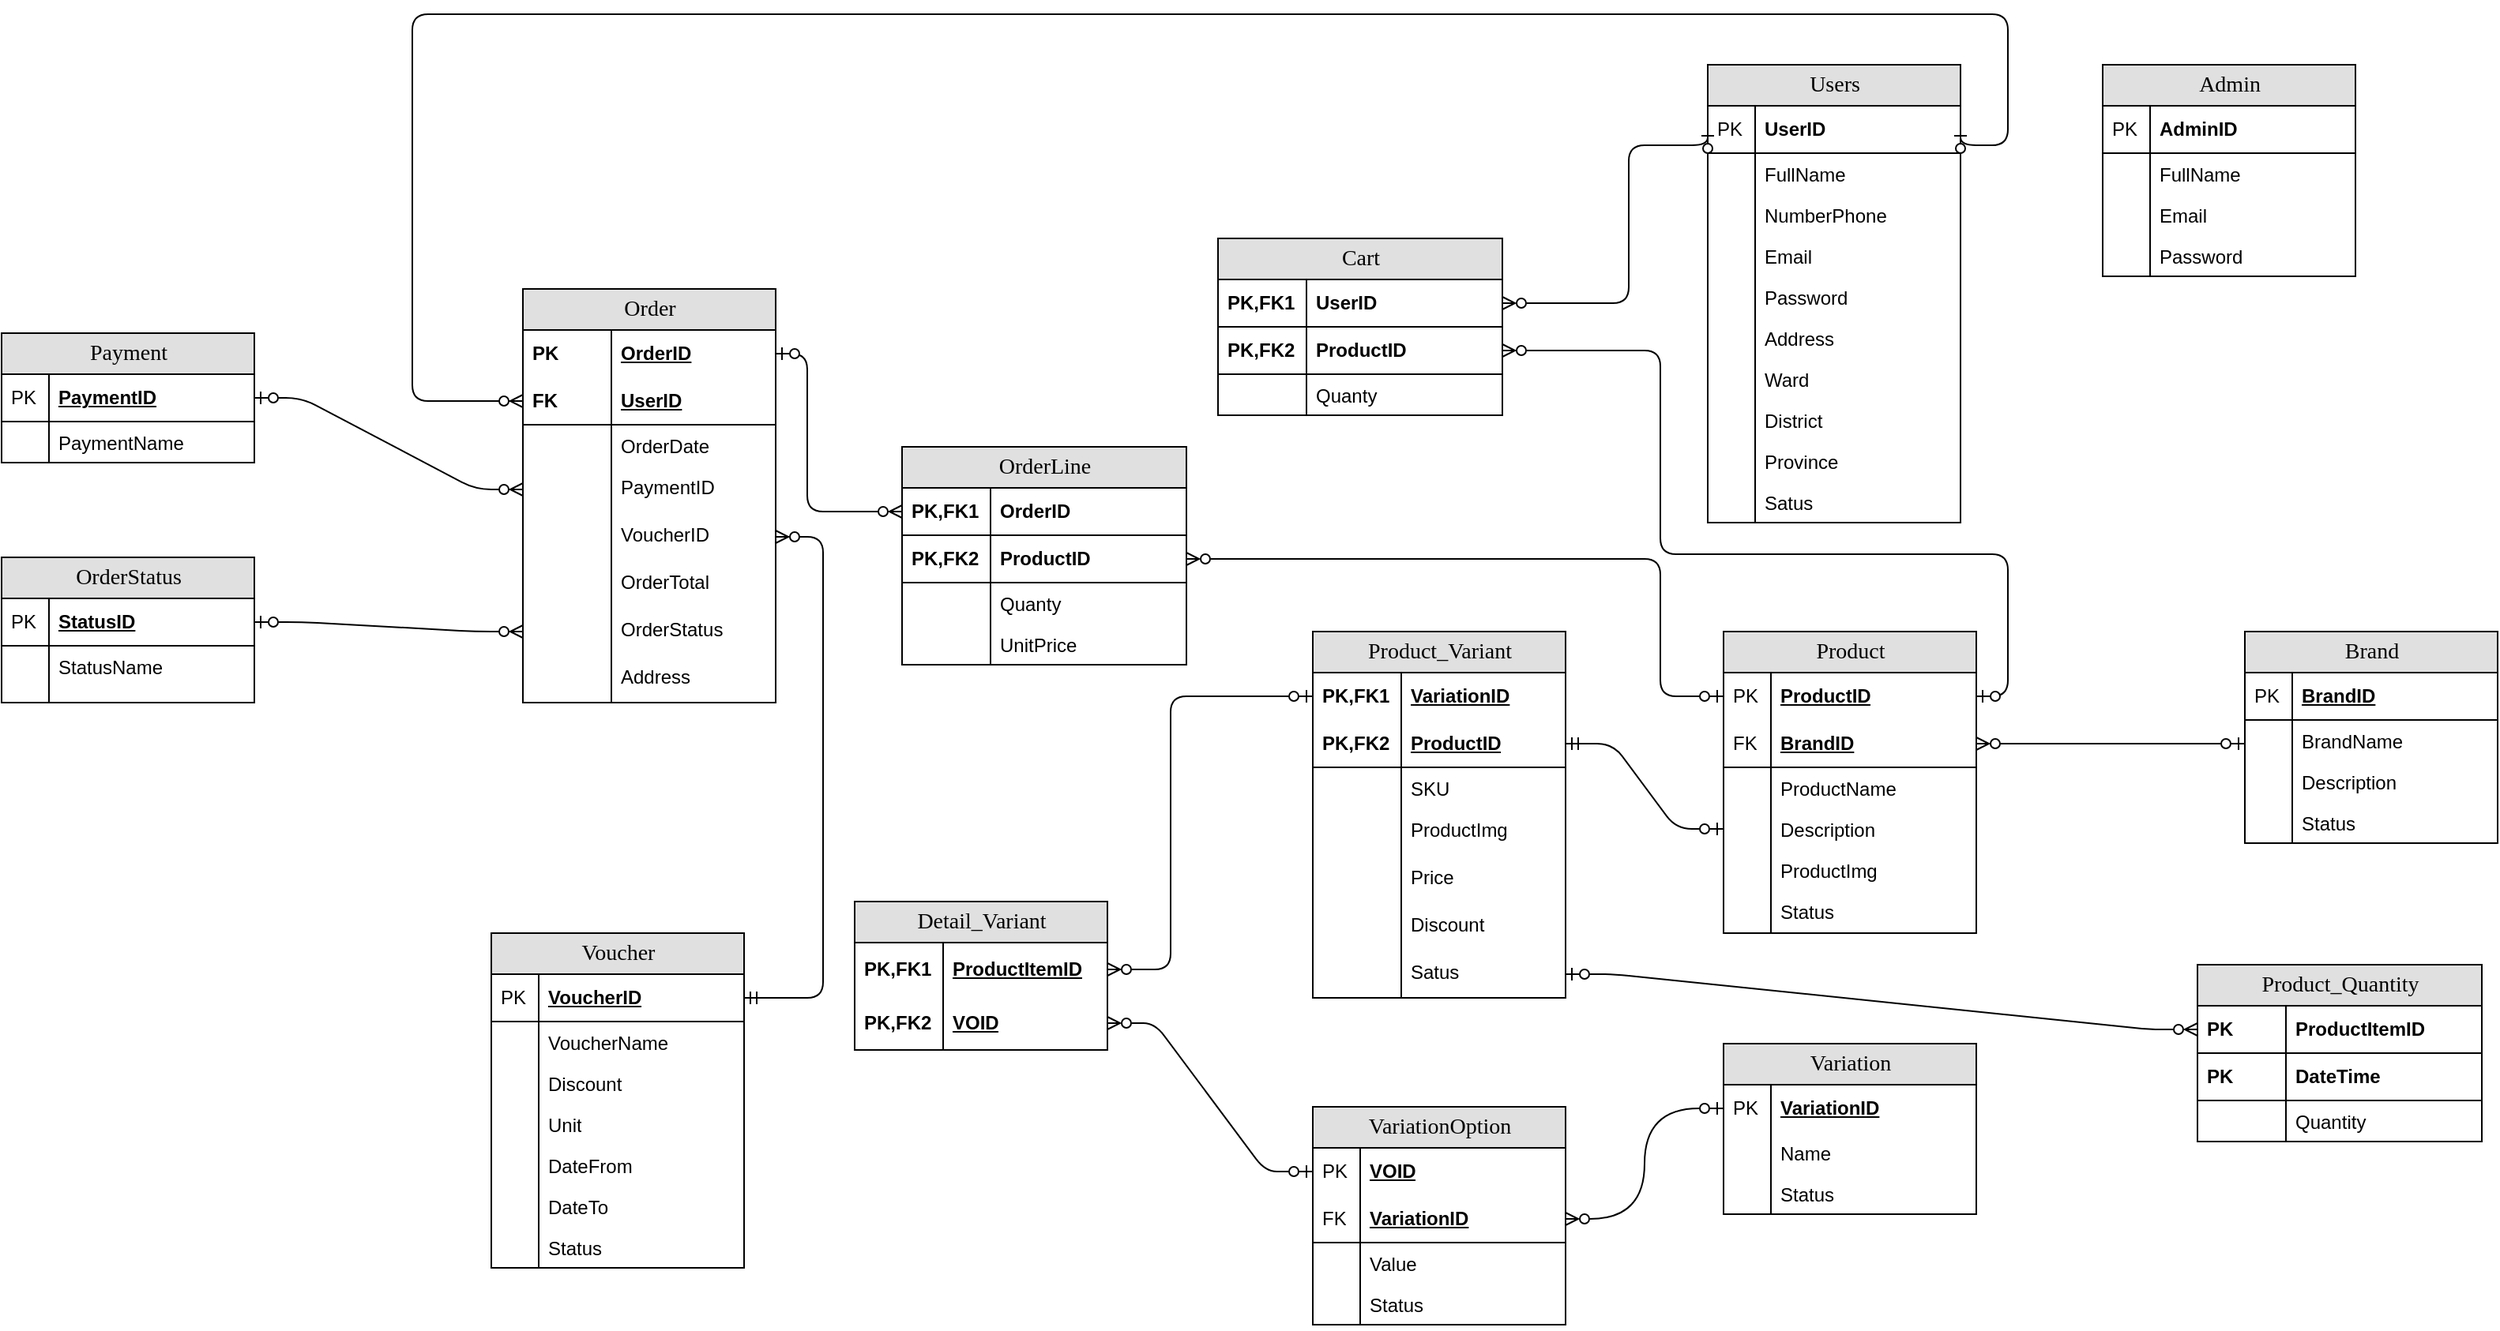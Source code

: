 <mxfile version="20.6.2" type="device"><diagram name="Database" id="e56a1550-8fbb-45ad-956c-1786394a9013"><mxGraphModel dx="1811" dy="1404" grid="1" gridSize="10" guides="1" tooltips="1" connect="1" arrows="1" fold="1" page="1" pageScale="1" pageWidth="1100" pageHeight="850" background="none" math="0" shadow="0"><root><mxCell id="0"/><mxCell id="1" parent="0"/><mxCell id="2e49270ec7c68f3f-8" value="Users" style="swimlane;html=1;fontStyle=0;childLayout=stackLayout;horizontal=1;startSize=26;fillColor=#e0e0e0;horizontalStack=0;resizeParent=1;resizeLast=0;collapsible=1;marginBottom=0;swimlaneFillColor=#ffffff;align=center;rounded=0;shadow=0;comic=0;labelBackgroundColor=none;strokeWidth=1;fontFamily=Verdana;fontSize=14;swimlaneLine=1;" parent="1" vertex="1"><mxGeometry x="570" y="50" width="160" height="290" as="geometry"/></mxCell><mxCell id="2e49270ec7c68f3f-9" value="UserID" style="shape=partialRectangle;top=0;left=0;right=0;bottom=1;html=1;align=left;verticalAlign=middle;fillColor=none;spacingLeft=34;spacingRight=4;whiteSpace=wrap;overflow=hidden;rotatable=0;points=[[0,0.5],[1,0.5]];portConstraint=eastwest;dropTarget=0;fontStyle=1;" parent="2e49270ec7c68f3f-8" vertex="1"><mxGeometry y="26" width="160" height="30" as="geometry"/></mxCell><mxCell id="2e49270ec7c68f3f-10" value="PK" style="shape=partialRectangle;top=0;left=0;bottom=0;html=1;fillColor=none;align=left;verticalAlign=middle;spacingLeft=4;spacingRight=4;whiteSpace=wrap;overflow=hidden;rotatable=0;points=[];portConstraint=eastwest;part=1;" parent="2e49270ec7c68f3f-9" vertex="1" connectable="0"><mxGeometry width="30" height="30" as="geometry"/></mxCell><mxCell id="2e49270ec7c68f3f-11" value="FullName" style="shape=partialRectangle;top=0;left=0;right=0;bottom=0;html=1;align=left;verticalAlign=top;fillColor=none;spacingLeft=34;spacingRight=4;whiteSpace=wrap;overflow=hidden;rotatable=0;points=[[0,0.5],[1,0.5]];portConstraint=eastwest;dropTarget=0;" parent="2e49270ec7c68f3f-8" vertex="1"><mxGeometry y="56" width="160" height="26" as="geometry"/></mxCell><mxCell id="2e49270ec7c68f3f-12" value="" style="shape=partialRectangle;top=0;left=0;bottom=0;html=1;fillColor=none;align=left;verticalAlign=top;spacingLeft=4;spacingRight=4;whiteSpace=wrap;overflow=hidden;rotatable=0;points=[];portConstraint=eastwest;part=1;" parent="2e49270ec7c68f3f-11" vertex="1" connectable="0"><mxGeometry width="30" height="26" as="geometry"/></mxCell><mxCell id="2e49270ec7c68f3f-13" value="NumberPhone" style="shape=partialRectangle;top=0;left=0;right=0;bottom=0;html=1;align=left;verticalAlign=top;fillColor=none;spacingLeft=34;spacingRight=4;whiteSpace=wrap;overflow=hidden;rotatable=0;points=[[0,0.5],[1,0.5]];portConstraint=eastwest;dropTarget=0;" parent="2e49270ec7c68f3f-8" vertex="1"><mxGeometry y="82" width="160" height="26" as="geometry"/></mxCell><mxCell id="2e49270ec7c68f3f-14" value="" style="shape=partialRectangle;top=0;left=0;bottom=0;html=1;fillColor=none;align=left;verticalAlign=top;spacingLeft=4;spacingRight=4;whiteSpace=wrap;overflow=hidden;rotatable=0;points=[];portConstraint=eastwest;part=1;" parent="2e49270ec7c68f3f-13" vertex="1" connectable="0"><mxGeometry width="30" height="26" as="geometry"/></mxCell><mxCell id="2e49270ec7c68f3f-15" value="Email" style="shape=partialRectangle;top=0;left=0;right=0;bottom=0;html=1;align=left;verticalAlign=top;fillColor=none;spacingLeft=34;spacingRight=4;whiteSpace=wrap;overflow=hidden;rotatable=0;points=[[0,0.5],[1,0.5]];portConstraint=eastwest;dropTarget=0;" parent="2e49270ec7c68f3f-8" vertex="1"><mxGeometry y="108" width="160" height="26" as="geometry"/></mxCell><mxCell id="2e49270ec7c68f3f-16" value="" style="shape=partialRectangle;top=0;left=0;bottom=0;html=1;fillColor=none;align=left;verticalAlign=top;spacingLeft=4;spacingRight=4;whiteSpace=wrap;overflow=hidden;rotatable=0;points=[];portConstraint=eastwest;part=1;" parent="2e49270ec7c68f3f-15" vertex="1" connectable="0"><mxGeometry width="30" height="26" as="geometry"/></mxCell><mxCell id="knppg9ow4YK3gjw4q3Vt-5" value="Password" style="shape=partialRectangle;top=0;left=0;right=0;bottom=0;html=1;align=left;verticalAlign=top;fillColor=none;spacingLeft=34;spacingRight=4;whiteSpace=wrap;overflow=hidden;rotatable=0;points=[[0,0.5],[1,0.5]];portConstraint=eastwest;dropTarget=0;" parent="2e49270ec7c68f3f-8" vertex="1"><mxGeometry y="134" width="160" height="26" as="geometry"/></mxCell><mxCell id="knppg9ow4YK3gjw4q3Vt-6" value="" style="shape=partialRectangle;top=0;left=0;bottom=0;html=1;fillColor=none;align=left;verticalAlign=top;spacingLeft=4;spacingRight=4;whiteSpace=wrap;overflow=hidden;rotatable=0;points=[];portConstraint=eastwest;part=1;" parent="knppg9ow4YK3gjw4q3Vt-5" vertex="1" connectable="0"><mxGeometry width="30" height="26" as="geometry"/></mxCell><mxCell id="knppg9ow4YK3gjw4q3Vt-7" value="Address" style="shape=partialRectangle;top=0;left=0;right=0;bottom=0;html=1;align=left;verticalAlign=top;fillColor=none;spacingLeft=34;spacingRight=4;whiteSpace=wrap;overflow=hidden;rotatable=0;points=[[0,0.5],[1,0.5]];portConstraint=eastwest;dropTarget=0;" parent="2e49270ec7c68f3f-8" vertex="1"><mxGeometry y="160" width="160" height="26" as="geometry"/></mxCell><mxCell id="knppg9ow4YK3gjw4q3Vt-8" value="" style="shape=partialRectangle;top=0;left=0;bottom=0;html=1;fillColor=none;align=left;verticalAlign=top;spacingLeft=4;spacingRight=4;whiteSpace=wrap;overflow=hidden;rotatable=0;points=[];portConstraint=eastwest;part=1;" parent="knppg9ow4YK3gjw4q3Vt-7" vertex="1" connectable="0"><mxGeometry width="30" height="26" as="geometry"/></mxCell><mxCell id="knppg9ow4YK3gjw4q3Vt-11" value="Ward" style="shape=partialRectangle;top=0;left=0;right=0;bottom=0;html=1;align=left;verticalAlign=top;fillColor=none;spacingLeft=34;spacingRight=4;whiteSpace=wrap;overflow=hidden;rotatable=0;points=[[0,0.5],[1,0.5]];portConstraint=eastwest;dropTarget=0;" parent="2e49270ec7c68f3f-8" vertex="1"><mxGeometry y="186" width="160" height="26" as="geometry"/></mxCell><mxCell id="knppg9ow4YK3gjw4q3Vt-12" value="" style="shape=partialRectangle;top=0;left=0;bottom=0;html=1;fillColor=none;align=left;verticalAlign=top;spacingLeft=4;spacingRight=4;whiteSpace=wrap;overflow=hidden;rotatable=0;points=[];portConstraint=eastwest;part=1;" parent="knppg9ow4YK3gjw4q3Vt-11" vertex="1" connectable="0"><mxGeometry width="30" height="26" as="geometry"/></mxCell><mxCell id="knppg9ow4YK3gjw4q3Vt-9" value="District" style="shape=partialRectangle;top=0;left=0;right=0;bottom=0;html=1;align=left;verticalAlign=top;fillColor=none;spacingLeft=34;spacingRight=4;whiteSpace=wrap;overflow=hidden;rotatable=0;points=[[0,0.5],[1,0.5]];portConstraint=eastwest;dropTarget=0;" parent="2e49270ec7c68f3f-8" vertex="1"><mxGeometry y="212" width="160" height="26" as="geometry"/></mxCell><mxCell id="knppg9ow4YK3gjw4q3Vt-10" value="" style="shape=partialRectangle;top=0;left=0;bottom=0;html=1;fillColor=none;align=left;verticalAlign=top;spacingLeft=4;spacingRight=4;whiteSpace=wrap;overflow=hidden;rotatable=0;points=[];portConstraint=eastwest;part=1;" parent="knppg9ow4YK3gjw4q3Vt-9" vertex="1" connectable="0"><mxGeometry width="30" height="26" as="geometry"/></mxCell><mxCell id="CssbPSwAzDMV_dTJM6rm-3" value="Province" style="shape=partialRectangle;top=0;left=0;right=0;bottom=0;html=1;align=left;verticalAlign=top;fillColor=none;spacingLeft=34;spacingRight=4;whiteSpace=wrap;overflow=hidden;rotatable=0;points=[[0,0.5],[1,0.5]];portConstraint=eastwest;dropTarget=0;" vertex="1" parent="2e49270ec7c68f3f-8"><mxGeometry y="238" width="160" height="26" as="geometry"/></mxCell><mxCell id="CssbPSwAzDMV_dTJM6rm-4" value="" style="shape=partialRectangle;top=0;left=0;bottom=0;html=1;fillColor=none;align=left;verticalAlign=top;spacingLeft=4;spacingRight=4;whiteSpace=wrap;overflow=hidden;rotatable=0;points=[];portConstraint=eastwest;part=1;" vertex="1" connectable="0" parent="CssbPSwAzDMV_dTJM6rm-3"><mxGeometry width="30" height="26" as="geometry"/></mxCell><mxCell id="3OjZZHxyyLwy6OG9jBLh-13" value="Satus" style="shape=partialRectangle;top=0;left=0;right=0;bottom=0;html=1;align=left;verticalAlign=top;fillColor=none;spacingLeft=34;spacingRight=4;whiteSpace=wrap;overflow=hidden;rotatable=0;points=[[0,0.5],[1,0.5]];portConstraint=eastwest;dropTarget=0;" parent="2e49270ec7c68f3f-8" vertex="1"><mxGeometry y="264" width="160" height="26" as="geometry"/></mxCell><mxCell id="3OjZZHxyyLwy6OG9jBLh-14" value="" style="shape=partialRectangle;top=0;left=0;bottom=0;html=1;fillColor=none;align=left;verticalAlign=top;spacingLeft=4;spacingRight=4;whiteSpace=wrap;overflow=hidden;rotatable=0;points=[];portConstraint=eastwest;part=1;" parent="3OjZZHxyyLwy6OG9jBLh-13" vertex="1" connectable="0"><mxGeometry width="30" height="26" as="geometry"/></mxCell><mxCell id="2e49270ec7c68f3f-30" value="Product" style="swimlane;html=1;fontStyle=0;childLayout=stackLayout;horizontal=1;startSize=26;fillColor=#e0e0e0;horizontalStack=0;resizeParent=1;resizeLast=0;collapsible=1;marginBottom=0;swimlaneFillColor=#ffffff;align=center;rounded=0;shadow=0;comic=0;labelBackgroundColor=none;strokeWidth=1;fontFamily=Verdana;fontSize=14" parent="1" vertex="1"><mxGeometry x="580" y="409" width="160" height="191" as="geometry"/></mxCell><mxCell id="2e49270ec7c68f3f-31" value="ProductID" style="shape=partialRectangle;top=0;left=0;right=0;bottom=1;html=1;align=left;verticalAlign=middle;fillColor=none;spacingLeft=34;spacingRight=4;whiteSpace=wrap;overflow=hidden;rotatable=0;points=[[0,0.5],[1,0.5]];portConstraint=eastwest;dropTarget=0;fontStyle=5;dashed=1;dashPattern=1 1;strokeColor=none;" parent="2e49270ec7c68f3f-30" vertex="1"><mxGeometry y="26" width="160" height="30" as="geometry"/></mxCell><mxCell id="2e49270ec7c68f3f-32" value="PK" style="shape=partialRectangle;top=0;left=0;bottom=0;html=1;fillColor=none;align=left;verticalAlign=middle;spacingLeft=4;spacingRight=4;whiteSpace=wrap;overflow=hidden;rotatable=0;points=[];portConstraint=eastwest;part=1;" parent="2e49270ec7c68f3f-31" vertex="1" connectable="0"><mxGeometry width="30" height="30" as="geometry"/></mxCell><mxCell id="Dtkiu24K6vDMUqDmNoel-72" value="BrandID" style="shape=partialRectangle;top=0;left=0;right=0;bottom=1;html=1;align=left;verticalAlign=middle;fillColor=none;spacingLeft=34;spacingRight=4;whiteSpace=wrap;overflow=hidden;rotatable=0;points=[[0,0.5],[1,0.5]];portConstraint=eastwest;dropTarget=0;fontStyle=5;" parent="2e49270ec7c68f3f-30" vertex="1"><mxGeometry y="56" width="160" height="30" as="geometry"/></mxCell><mxCell id="Dtkiu24K6vDMUqDmNoel-73" value="FK" style="shape=partialRectangle;top=0;left=0;bottom=0;html=1;fillColor=none;align=left;verticalAlign=middle;spacingLeft=4;spacingRight=4;whiteSpace=wrap;overflow=hidden;rotatable=0;points=[];portConstraint=eastwest;part=1;" parent="Dtkiu24K6vDMUqDmNoel-72" vertex="1" connectable="0"><mxGeometry width="30" height="30" as="geometry"/></mxCell><mxCell id="2e49270ec7c68f3f-33" value="ProductName" style="shape=partialRectangle;top=0;left=0;right=0;bottom=0;html=1;align=left;verticalAlign=top;fillColor=none;spacingLeft=34;spacingRight=4;whiteSpace=wrap;overflow=hidden;rotatable=0;points=[[0,0.5],[1,0.5]];portConstraint=eastwest;dropTarget=0;" parent="2e49270ec7c68f3f-30" vertex="1"><mxGeometry y="86" width="160" height="26" as="geometry"/></mxCell><mxCell id="2e49270ec7c68f3f-34" value="" style="shape=partialRectangle;top=0;left=0;bottom=0;html=1;fillColor=none;align=left;verticalAlign=top;spacingLeft=4;spacingRight=4;whiteSpace=wrap;overflow=hidden;rotatable=0;points=[];portConstraint=eastwest;part=1;" parent="2e49270ec7c68f3f-33" vertex="1" connectable="0"><mxGeometry width="30" height="26" as="geometry"/></mxCell><mxCell id="2e49270ec7c68f3f-35" value="Description" style="shape=partialRectangle;top=0;left=0;right=0;bottom=0;html=1;align=left;verticalAlign=top;fillColor=none;spacingLeft=34;spacingRight=4;whiteSpace=wrap;overflow=hidden;rotatable=0;points=[[0,0.5],[1,0.5]];portConstraint=eastwest;dropTarget=0;" parent="2e49270ec7c68f3f-30" vertex="1"><mxGeometry y="112" width="160" height="26" as="geometry"/></mxCell><mxCell id="2e49270ec7c68f3f-36" value="" style="shape=partialRectangle;top=0;left=0;bottom=0;html=1;fillColor=none;align=left;verticalAlign=top;spacingLeft=4;spacingRight=4;whiteSpace=wrap;overflow=hidden;rotatable=0;points=[];portConstraint=eastwest;part=1;" parent="2e49270ec7c68f3f-35" vertex="1" connectable="0"><mxGeometry width="30" height="26" as="geometry"/></mxCell><mxCell id="2e49270ec7c68f3f-37" value="ProductImg" style="shape=partialRectangle;top=0;left=0;right=0;bottom=0;html=1;align=left;verticalAlign=top;fillColor=none;spacingLeft=34;spacingRight=4;whiteSpace=wrap;overflow=hidden;rotatable=0;points=[[0,0.5],[1,0.5]];portConstraint=eastwest;dropTarget=0;" parent="2e49270ec7c68f3f-30" vertex="1"><mxGeometry y="138" width="160" height="26" as="geometry"/></mxCell><mxCell id="2e49270ec7c68f3f-38" value="" style="shape=partialRectangle;top=0;left=0;bottom=0;html=1;fillColor=none;align=left;verticalAlign=top;spacingLeft=4;spacingRight=4;whiteSpace=wrap;overflow=hidden;rotatable=0;points=[];portConstraint=eastwest;part=1;" parent="2e49270ec7c68f3f-37" vertex="1" connectable="0"><mxGeometry width="30" height="26" as="geometry"/></mxCell><mxCell id="3OjZZHxyyLwy6OG9jBLh-5" value="Status" style="shape=partialRectangle;top=0;left=0;right=0;bottom=0;html=1;align=left;verticalAlign=top;fillColor=none;spacingLeft=34;spacingRight=4;whiteSpace=wrap;overflow=hidden;rotatable=0;points=[[0,0.5],[1,0.5]];portConstraint=eastwest;dropTarget=0;" parent="2e49270ec7c68f3f-30" vertex="1"><mxGeometry y="164" width="160" height="26" as="geometry"/></mxCell><mxCell id="3OjZZHxyyLwy6OG9jBLh-6" value="" style="shape=partialRectangle;top=0;left=0;bottom=0;html=1;fillColor=none;align=left;verticalAlign=top;spacingLeft=4;spacingRight=4;whiteSpace=wrap;overflow=hidden;rotatable=0;points=[];portConstraint=eastwest;part=1;" parent="3OjZZHxyyLwy6OG9jBLh-5" vertex="1" connectable="0"><mxGeometry width="30" height="26" as="geometry"/></mxCell><mxCell id="2e49270ec7c68f3f-48" value="Product_Variant" style="swimlane;html=1;fontStyle=0;childLayout=stackLayout;horizontal=1;startSize=26;fillColor=#e0e0e0;horizontalStack=0;resizeParent=1;resizeLast=0;collapsible=1;marginBottom=0;swimlaneFillColor=#ffffff;align=center;rounded=0;shadow=0;comic=0;labelBackgroundColor=none;strokeWidth=1;fontFamily=Verdana;fontSize=14" parent="1" vertex="1"><mxGeometry x="320" y="409" width="160" height="232" as="geometry"/></mxCell><mxCell id="2e49270ec7c68f3f-49" value="VariationID" style="shape=partialRectangle;top=0;left=0;right=0;bottom=0;html=1;align=left;verticalAlign=middle;fillColor=none;spacingLeft=60;spacingRight=4;whiteSpace=wrap;overflow=hidden;rotatable=0;points=[[0,0.5],[1,0.5]];portConstraint=eastwest;dropTarget=0;fontStyle=5;strokeColor=default;" parent="2e49270ec7c68f3f-48" vertex="1"><mxGeometry y="26" width="160" height="30" as="geometry"/></mxCell><mxCell id="2e49270ec7c68f3f-50" value="PK,FK1" style="shape=partialRectangle;fontStyle=1;top=0;left=0;bottom=0;html=1;fillColor=none;align=left;verticalAlign=middle;spacingLeft=4;spacingRight=4;whiteSpace=wrap;overflow=hidden;rotatable=0;points=[];portConstraint=eastwest;part=1;" parent="2e49270ec7c68f3f-49" vertex="1" connectable="0"><mxGeometry width="56" height="30" as="geometry"/></mxCell><mxCell id="2e49270ec7c68f3f-51" value="ProductID" style="shape=partialRectangle;top=0;left=0;right=0;bottom=1;html=1;align=left;verticalAlign=middle;fillColor=none;spacingLeft=60;spacingRight=4;whiteSpace=wrap;overflow=hidden;rotatable=0;points=[[0,0.5],[1,0.5]];portConstraint=eastwest;dropTarget=0;fontStyle=5;" parent="2e49270ec7c68f3f-48" vertex="1"><mxGeometry y="56" width="160" height="30" as="geometry"/></mxCell><mxCell id="2e49270ec7c68f3f-52" value="PK,FK2" style="shape=partialRectangle;fontStyle=1;top=0;left=0;bottom=0;html=1;fillColor=none;align=left;verticalAlign=middle;spacingLeft=4;spacingRight=4;whiteSpace=wrap;overflow=hidden;rotatable=0;points=[];portConstraint=eastwest;part=1;" parent="2e49270ec7c68f3f-51" vertex="1" connectable="0"><mxGeometry width="56" height="30" as="geometry"/></mxCell><mxCell id="2e49270ec7c68f3f-53" value="SKU" style="shape=partialRectangle;top=0;left=0;right=0;bottom=0;html=1;align=left;verticalAlign=top;fillColor=none;spacingLeft=60;spacingRight=4;whiteSpace=wrap;overflow=hidden;rotatable=0;points=[[0,0.5],[1,0.5]];portConstraint=eastwest;dropTarget=0;" parent="2e49270ec7c68f3f-48" vertex="1"><mxGeometry y="86" width="160" height="26" as="geometry"/></mxCell><mxCell id="2e49270ec7c68f3f-54" value="" style="shape=partialRectangle;top=0;left=0;bottom=0;html=1;fillColor=none;align=left;verticalAlign=top;spacingLeft=4;spacingRight=4;whiteSpace=wrap;overflow=hidden;rotatable=0;points=[];portConstraint=eastwest;part=1;" parent="2e49270ec7c68f3f-53" vertex="1" connectable="0"><mxGeometry width="56" height="26" as="geometry"/></mxCell><mxCell id="4YGK3WNKmNH3jIH3RH2R-22" value="ProductImg" style="shape=partialRectangle;top=0;left=0;right=0;bottom=0;html=1;align=left;verticalAlign=top;fillColor=none;spacingLeft=60;spacingRight=4;whiteSpace=wrap;overflow=hidden;rotatable=0;points=[[0,0.5],[1,0.5]];portConstraint=eastwest;dropTarget=0;" parent="2e49270ec7c68f3f-48" vertex="1"><mxGeometry y="112" width="160" height="30" as="geometry"/></mxCell><mxCell id="4YGK3WNKmNH3jIH3RH2R-23" value="" style="shape=partialRectangle;top=0;left=0;bottom=0;html=1;fillColor=none;align=left;verticalAlign=top;spacingLeft=4;spacingRight=4;whiteSpace=wrap;overflow=hidden;rotatable=0;points=[];portConstraint=eastwest;part=1;" parent="4YGK3WNKmNH3jIH3RH2R-22" vertex="1" connectable="0"><mxGeometry width="56" height="30" as="geometry"/></mxCell><mxCell id="4YGK3WNKmNH3jIH3RH2R-24" value="Price" style="shape=partialRectangle;top=0;left=0;right=0;bottom=0;html=1;align=left;verticalAlign=top;fillColor=none;spacingLeft=60;spacingRight=4;whiteSpace=wrap;overflow=hidden;rotatable=0;points=[[0,0.5],[1,0.5]];portConstraint=eastwest;dropTarget=0;" parent="2e49270ec7c68f3f-48" vertex="1"><mxGeometry y="142" width="160" height="30" as="geometry"/></mxCell><mxCell id="4YGK3WNKmNH3jIH3RH2R-25" value="" style="shape=partialRectangle;top=0;left=0;bottom=0;html=1;fillColor=none;align=left;verticalAlign=top;spacingLeft=4;spacingRight=4;whiteSpace=wrap;overflow=hidden;rotatable=0;points=[];portConstraint=eastwest;part=1;" parent="4YGK3WNKmNH3jIH3RH2R-24" vertex="1" connectable="0"><mxGeometry width="56" height="30" as="geometry"/></mxCell><mxCell id="3OjZZHxyyLwy6OG9jBLh-1" value="Discount" style="shape=partialRectangle;top=0;left=0;right=0;bottom=0;html=1;align=left;verticalAlign=top;fillColor=none;spacingLeft=60;spacingRight=4;whiteSpace=wrap;overflow=hidden;rotatable=0;points=[[0,0.5],[1,0.5]];portConstraint=eastwest;dropTarget=0;" parent="2e49270ec7c68f3f-48" vertex="1"><mxGeometry y="172" width="160" height="30" as="geometry"/></mxCell><mxCell id="3OjZZHxyyLwy6OG9jBLh-2" value="" style="shape=partialRectangle;top=0;left=0;bottom=0;html=1;fillColor=none;align=left;verticalAlign=top;spacingLeft=4;spacingRight=4;whiteSpace=wrap;overflow=hidden;rotatable=0;points=[];portConstraint=eastwest;part=1;" parent="3OjZZHxyyLwy6OG9jBLh-1" vertex="1" connectable="0"><mxGeometry width="56" height="30" as="geometry"/></mxCell><mxCell id="3OjZZHxyyLwy6OG9jBLh-3" value="Satus" style="shape=partialRectangle;top=0;left=0;right=0;bottom=0;html=1;align=left;verticalAlign=top;fillColor=none;spacingLeft=60;spacingRight=4;whiteSpace=wrap;overflow=hidden;rotatable=0;points=[[0,0.5],[1,0.5]];portConstraint=eastwest;dropTarget=0;" parent="2e49270ec7c68f3f-48" vertex="1"><mxGeometry y="202" width="160" height="30" as="geometry"/></mxCell><mxCell id="3OjZZHxyyLwy6OG9jBLh-4" value="" style="shape=partialRectangle;top=0;left=0;bottom=0;html=1;fillColor=none;align=left;verticalAlign=top;spacingLeft=4;spacingRight=4;whiteSpace=wrap;overflow=hidden;rotatable=0;points=[];portConstraint=eastwest;part=1;" parent="3OjZZHxyyLwy6OG9jBLh-3" vertex="1" connectable="0"><mxGeometry width="56" height="30" as="geometry"/></mxCell><mxCell id="2e49270ec7c68f3f-56" value="" style="edgeStyle=orthogonalEdgeStyle;html=1;endArrow=ERzeroToMany;endFill=1;startArrow=ERzeroToOne;labelBackgroundColor=none;fontFamily=Verdana;fontSize=14;exitX=0;exitY=0.5;exitDx=0;exitDy=0;entryX=1;entryY=0.5;entryDx=0;entryDy=0;startFill=0;" parent="1" source="2e49270ec7c68f3f-49" target="Dtkiu24K6vDMUqDmNoel-23" edge="1"><mxGeometry width="100" height="100" relative="1" as="geometry"><mxPoint x="120" y="650" as="sourcePoint"/><mxPoint x="230" y="530" as="targetPoint"/><Array as="points"><mxPoint x="230" y="450"/><mxPoint x="230" y="623"/></Array></mxGeometry></mxCell><mxCell id="2e49270ec7c68f3f-60" value="" style="edgeStyle=entityRelationEdgeStyle;html=1;endArrow=ERzeroToOne;startArrow=ERmandOne;labelBackgroundColor=none;fontFamily=Verdana;fontSize=14;exitX=1;exitY=0.5;entryX=0;entryY=0.5;exitDx=0;exitDy=0;" parent="1" source="2e49270ec7c68f3f-51" target="2e49270ec7c68f3f-35" edge="1"><mxGeometry width="100" height="100" relative="1" as="geometry"><mxPoint x="600" y="720" as="sourcePoint"/><mxPoint x="700" y="620" as="targetPoint"/></mxGeometry></mxCell><mxCell id="2e49270ec7c68f3f-79" value="" style="edgeStyle=entityRelationEdgeStyle;html=1;endArrow=ERzeroToOne;startArrow=ERzeroToMany;labelBackgroundColor=none;fontFamily=Verdana;fontSize=14;exitX=1;exitY=0.5;entryX=0;entryY=0.5;entryDx=0;entryDy=0;startFill=0;endFill=0;exitDx=0;exitDy=0;" parent="1" source="Dtkiu24K6vDMUqDmNoel-72" edge="1"><mxGeometry width="100" height="100" relative="1" as="geometry"><mxPoint x="759.765" y="469.529" as="sourcePoint"/><mxPoint x="910" y="480" as="targetPoint"/></mxGeometry></mxCell><mxCell id="2e49270ec7c68f3f-80" value="Cart" style="swimlane;html=1;fontStyle=0;childLayout=stackLayout;horizontal=1;startSize=26;fillColor=#e0e0e0;horizontalStack=0;resizeParent=1;resizeLast=0;collapsible=1;marginBottom=0;swimlaneFillColor=#ffffff;align=center;rounded=0;shadow=0;comic=0;labelBackgroundColor=none;strokeWidth=1;fontFamily=Verdana;fontSize=14" parent="1" vertex="1"><mxGeometry x="260" y="160" width="180" height="112" as="geometry"/></mxCell><mxCell id="knppg9ow4YK3gjw4q3Vt-40" value="UserID&lt;span style=&quot;white-space: pre;&quot;&gt;&#9;&lt;/span&gt;" style="shape=partialRectangle;top=0;left=0;right=0;bottom=1;html=1;align=left;verticalAlign=middle;fillColor=none;spacingLeft=60;spacingRight=4;whiteSpace=wrap;overflow=hidden;rotatable=0;points=[[0,0.5],[1,0.5]];portConstraint=eastwest;dropTarget=0;fontStyle=1;" parent="2e49270ec7c68f3f-80" vertex="1"><mxGeometry y="26" width="180" height="30" as="geometry"/></mxCell><mxCell id="knppg9ow4YK3gjw4q3Vt-41" value="PK,FK1" style="shape=partialRectangle;fontStyle=1;top=0;left=0;bottom=0;html=1;fillColor=none;align=left;verticalAlign=middle;spacingLeft=4;spacingRight=4;whiteSpace=wrap;overflow=hidden;rotatable=0;points=[];portConstraint=eastwest;part=1;" parent="knppg9ow4YK3gjw4q3Vt-40" vertex="1" connectable="0"><mxGeometry width="56" height="30" as="geometry"/></mxCell><mxCell id="knppg9ow4YK3gjw4q3Vt-38" value="ProductID" style="shape=partialRectangle;top=0;left=0;right=0;bottom=1;html=1;align=left;verticalAlign=middle;fillColor=none;spacingLeft=60;spacingRight=4;whiteSpace=wrap;overflow=hidden;rotatable=0;points=[[0,0.5],[1,0.5]];portConstraint=eastwest;dropTarget=0;fontStyle=1;" parent="2e49270ec7c68f3f-80" vertex="1"><mxGeometry y="56" width="180" height="30" as="geometry"/></mxCell><mxCell id="knppg9ow4YK3gjw4q3Vt-39" value="PK,FK2" style="shape=partialRectangle;fontStyle=1;top=0;left=0;bottom=0;html=1;fillColor=none;align=left;verticalAlign=middle;spacingLeft=4;spacingRight=4;whiteSpace=wrap;overflow=hidden;rotatable=0;points=[];portConstraint=eastwest;part=1;" parent="knppg9ow4YK3gjw4q3Vt-38" vertex="1" connectable="0"><mxGeometry width="56" height="30" as="geometry"/></mxCell><mxCell id="knppg9ow4YK3gjw4q3Vt-56" value="Quanty" style="shape=partialRectangle;top=0;left=0;right=0;bottom=0;html=1;align=left;verticalAlign=top;fillColor=none;spacingLeft=60;spacingRight=4;whiteSpace=wrap;overflow=hidden;rotatable=0;points=[[0,0.5],[1,0.5]];portConstraint=eastwest;dropTarget=0;" parent="2e49270ec7c68f3f-80" vertex="1"><mxGeometry y="86" width="180" height="26" as="geometry"/></mxCell><mxCell id="knppg9ow4YK3gjw4q3Vt-57" value="" style="shape=partialRectangle;top=0;left=0;bottom=0;html=1;fillColor=none;align=left;verticalAlign=top;spacingLeft=4;spacingRight=4;whiteSpace=wrap;overflow=hidden;rotatable=0;points=[];portConstraint=eastwest;part=1;" parent="knppg9ow4YK3gjw4q3Vt-56" vertex="1" connectable="0"><mxGeometry width="56" height="26" as="geometry"/></mxCell><mxCell id="2e49270ec7c68f3f-91" value="" style="edgeStyle=orthogonalEdgeStyle;html=1;endArrow=ERzeroToOne;endFill=1;labelBackgroundColor=none;fontFamily=Verdana;fontSize=14;entryX=0;entryY=0.5;exitX=1;exitY=0.5;exitDx=0;exitDy=0;startArrow=ERzeroToMany;startFill=0;entryDx=0;entryDy=0;" parent="1" source="knppg9ow4YK3gjw4q3Vt-40" target="2e49270ec7c68f3f-9" edge="1"><mxGeometry width="100" height="100" relative="1" as="geometry"><mxPoint x="190" y="429" as="sourcePoint"/><mxPoint x="290.0" y="181" as="targetPoint"/><Array as="points"><mxPoint x="520" y="201"/><mxPoint x="520" y="101"/></Array></mxGeometry></mxCell><mxCell id="2e49270ec7c68f3f-92" value="" style="edgeStyle=orthogonalEdgeStyle;html=1;endArrow=ERzeroToOne;endFill=1;labelBackgroundColor=none;fontFamily=Verdana;fontSize=14;entryX=1;entryY=0.5;exitX=1;exitY=0.5;entryDx=0;entryDy=0;exitDx=0;exitDy=0;startArrow=ERzeroToMany;startFill=0;" parent="1" source="knppg9ow4YK3gjw4q3Vt-38" target="2e49270ec7c68f3f-31" edge="1"><mxGeometry width="100" height="100" relative="1" as="geometry"><mxPoint x="190" y="457" as="sourcePoint"/><mxPoint x="300.353" y="191.294" as="targetPoint"/><Array as="points"><mxPoint x="540" y="231"/><mxPoint x="540" y="360"/><mxPoint x="760" y="360"/><mxPoint x="760" y="450"/></Array></mxGeometry></mxCell><mxCell id="Dtkiu24K6vDMUqDmNoel-13" value="Brand" style="swimlane;html=1;fontStyle=0;childLayout=stackLayout;horizontal=1;startSize=26;fillColor=#e0e0e0;horizontalStack=0;resizeParent=1;resizeLast=0;collapsible=1;marginBottom=0;swimlaneFillColor=#ffffff;align=center;rounded=0;shadow=0;comic=0;labelBackgroundColor=none;strokeWidth=1;fontFamily=Verdana;fontSize=14" parent="1" vertex="1"><mxGeometry x="910" y="409" width="160" height="134" as="geometry"/></mxCell><mxCell id="Dtkiu24K6vDMUqDmNoel-88" value="BrandID" style="shape=partialRectangle;top=0;left=0;right=0;bottom=1;html=1;align=left;verticalAlign=middle;fillColor=none;spacingLeft=34;spacingRight=4;whiteSpace=wrap;overflow=hidden;rotatable=0;points=[[0,0.5],[1,0.5]];portConstraint=eastwest;dropTarget=0;fontStyle=5;dashed=1;dashPattern=1 1;strokeColor=default;" parent="Dtkiu24K6vDMUqDmNoel-13" vertex="1"><mxGeometry y="26" width="160" height="30" as="geometry"/></mxCell><mxCell id="Dtkiu24K6vDMUqDmNoel-89" value="PK" style="shape=partialRectangle;top=0;left=0;bottom=0;html=1;fillColor=none;align=left;verticalAlign=middle;spacingLeft=4;spacingRight=4;whiteSpace=wrap;overflow=hidden;rotatable=0;points=[];portConstraint=eastwest;part=1;" parent="Dtkiu24K6vDMUqDmNoel-88" vertex="1" connectable="0"><mxGeometry width="30" height="30" as="geometry"/></mxCell><mxCell id="Dtkiu24K6vDMUqDmNoel-90" value="BrandName" style="shape=partialRectangle;top=0;left=0;right=0;bottom=0;html=1;align=left;verticalAlign=top;fillColor=none;spacingLeft=34;spacingRight=4;whiteSpace=wrap;overflow=hidden;rotatable=0;points=[[0,0.5],[1,0.5]];portConstraint=eastwest;dropTarget=0;" parent="Dtkiu24K6vDMUqDmNoel-13" vertex="1"><mxGeometry y="56" width="160" height="26" as="geometry"/></mxCell><mxCell id="Dtkiu24K6vDMUqDmNoel-91" value="" style="shape=partialRectangle;top=0;left=0;bottom=0;html=1;fillColor=none;align=left;verticalAlign=top;spacingLeft=4;spacingRight=4;whiteSpace=wrap;overflow=hidden;rotatable=0;points=[];portConstraint=eastwest;part=1;" parent="Dtkiu24K6vDMUqDmNoel-90" vertex="1" connectable="0"><mxGeometry width="30" height="26" as="geometry"/></mxCell><mxCell id="Dtkiu24K6vDMUqDmNoel-92" value="Description" style="shape=partialRectangle;top=0;left=0;right=0;bottom=0;html=1;align=left;verticalAlign=top;fillColor=none;spacingLeft=34;spacingRight=4;whiteSpace=wrap;overflow=hidden;rotatable=0;points=[[0,0.5],[1,0.5]];portConstraint=eastwest;dropTarget=0;" parent="Dtkiu24K6vDMUqDmNoel-13" vertex="1"><mxGeometry y="82" width="160" height="26" as="geometry"/></mxCell><mxCell id="Dtkiu24K6vDMUqDmNoel-93" value="" style="shape=partialRectangle;top=0;left=0;bottom=0;html=1;fillColor=none;align=left;verticalAlign=top;spacingLeft=4;spacingRight=4;whiteSpace=wrap;overflow=hidden;rotatable=0;points=[];portConstraint=eastwest;part=1;" parent="Dtkiu24K6vDMUqDmNoel-92" vertex="1" connectable="0"><mxGeometry width="30" height="26" as="geometry"/></mxCell><mxCell id="3OjZZHxyyLwy6OG9jBLh-7" value="Status" style="shape=partialRectangle;top=0;left=0;right=0;bottom=0;html=1;align=left;verticalAlign=top;fillColor=none;spacingLeft=34;spacingRight=4;whiteSpace=wrap;overflow=hidden;rotatable=0;points=[[0,0.5],[1,0.5]];portConstraint=eastwest;dropTarget=0;" parent="Dtkiu24K6vDMUqDmNoel-13" vertex="1"><mxGeometry y="108" width="160" height="26" as="geometry"/></mxCell><mxCell id="3OjZZHxyyLwy6OG9jBLh-8" value="" style="shape=partialRectangle;top=0;left=0;bottom=0;html=1;fillColor=none;align=left;verticalAlign=top;spacingLeft=4;spacingRight=4;whiteSpace=wrap;overflow=hidden;rotatable=0;points=[];portConstraint=eastwest;part=1;" parent="3OjZZHxyyLwy6OG9jBLh-7" vertex="1" connectable="0"><mxGeometry width="30" height="26" as="geometry"/></mxCell><mxCell id="Dtkiu24K6vDMUqDmNoel-22" value="Detail_Variant" style="swimlane;html=1;fontStyle=0;childLayout=stackLayout;horizontal=1;startSize=26;fillColor=#e0e0e0;horizontalStack=0;resizeParent=1;resizeLast=0;collapsible=1;marginBottom=0;swimlaneFillColor=#ffffff;align=center;rounded=0;shadow=0;comic=0;labelBackgroundColor=none;strokeWidth=1;fontFamily=Verdana;fontSize=14" parent="1" vertex="1"><mxGeometry x="30" y="580" width="160" height="94" as="geometry"/></mxCell><mxCell id="Dtkiu24K6vDMUqDmNoel-23" value="ProductItemID" style="shape=partialRectangle;top=0;left=0;right=0;bottom=0;html=1;align=left;verticalAlign=middle;fillColor=none;spacingLeft=60;spacingRight=4;whiteSpace=wrap;overflow=hidden;rotatable=0;points=[[0,0.5],[1,0.5]];portConstraint=eastwest;dropTarget=0;fontStyle=5;" parent="Dtkiu24K6vDMUqDmNoel-22" vertex="1"><mxGeometry y="26" width="160" height="34" as="geometry"/></mxCell><mxCell id="Dtkiu24K6vDMUqDmNoel-24" value="PK,FK1" style="shape=partialRectangle;fontStyle=1;top=0;left=0;bottom=0;html=1;fillColor=none;align=left;verticalAlign=middle;spacingLeft=4;spacingRight=4;whiteSpace=wrap;overflow=hidden;rotatable=0;points=[];portConstraint=eastwest;part=1;" parent="Dtkiu24K6vDMUqDmNoel-23" vertex="1" connectable="0"><mxGeometry width="56" height="34" as="geometry"/></mxCell><mxCell id="Dtkiu24K6vDMUqDmNoel-25" value="VOID" style="shape=partialRectangle;top=0;left=0;right=0;bottom=1;html=1;align=left;verticalAlign=middle;fillColor=none;spacingLeft=60;spacingRight=4;whiteSpace=wrap;overflow=hidden;rotatable=0;points=[[0,0.5],[1,0.5]];portConstraint=eastwest;dropTarget=0;fontStyle=5;" parent="Dtkiu24K6vDMUqDmNoel-22" vertex="1"><mxGeometry y="60" width="160" height="34" as="geometry"/></mxCell><mxCell id="Dtkiu24K6vDMUqDmNoel-26" value="PK,FK2" style="shape=partialRectangle;fontStyle=1;top=0;left=0;bottom=0;html=1;fillColor=none;align=left;verticalAlign=middle;spacingLeft=4;spacingRight=4;whiteSpace=wrap;overflow=hidden;rotatable=0;points=[];portConstraint=eastwest;part=1;" parent="Dtkiu24K6vDMUqDmNoel-25" vertex="1" connectable="0"><mxGeometry width="56" height="34" as="geometry"/></mxCell><mxCell id="Dtkiu24K6vDMUqDmNoel-31" value="Order" style="swimlane;html=1;fontStyle=0;childLayout=stackLayout;horizontal=1;startSize=26;fillColor=#e0e0e0;horizontalStack=0;resizeParent=1;resizeLast=0;collapsible=1;marginBottom=0;swimlaneFillColor=#ffffff;align=center;rounded=0;shadow=0;comic=0;labelBackgroundColor=none;strokeWidth=1;fontFamily=Verdana;fontSize=14" parent="1" vertex="1"><mxGeometry x="-180" y="192" width="160" height="262" as="geometry"/></mxCell><mxCell id="Dtkiu24K6vDMUqDmNoel-32" value="OrderID" style="shape=partialRectangle;top=0;left=0;right=0;bottom=0;html=1;align=left;verticalAlign=middle;fillColor=none;spacingLeft=60;spacingRight=4;whiteSpace=wrap;overflow=hidden;rotatable=0;points=[[0,0.5],[1,0.5]];portConstraint=eastwest;dropTarget=0;fontStyle=5;" parent="Dtkiu24K6vDMUqDmNoel-31" vertex="1"><mxGeometry y="26" width="160" height="30" as="geometry"/></mxCell><mxCell id="Dtkiu24K6vDMUqDmNoel-33" value="PK" style="shape=partialRectangle;fontStyle=1;top=0;left=0;bottom=0;html=1;fillColor=none;align=left;verticalAlign=middle;spacingLeft=4;spacingRight=4;whiteSpace=wrap;overflow=hidden;rotatable=0;points=[];portConstraint=eastwest;part=1;" parent="Dtkiu24K6vDMUqDmNoel-32" vertex="1" connectable="0"><mxGeometry width="56" height="30" as="geometry"/></mxCell><mxCell id="Dtkiu24K6vDMUqDmNoel-34" value="UserID" style="shape=partialRectangle;top=0;left=0;right=0;bottom=1;html=1;align=left;verticalAlign=middle;fillColor=none;spacingLeft=60;spacingRight=4;whiteSpace=wrap;overflow=hidden;rotatable=0;points=[[0,0.5],[1,0.5]];portConstraint=eastwest;dropTarget=0;fontStyle=5;" parent="Dtkiu24K6vDMUqDmNoel-31" vertex="1"><mxGeometry y="56" width="160" height="30" as="geometry"/></mxCell><mxCell id="Dtkiu24K6vDMUqDmNoel-35" value="FK" style="shape=partialRectangle;fontStyle=1;top=0;left=0;bottom=0;html=1;fillColor=none;align=left;verticalAlign=middle;spacingLeft=4;spacingRight=4;whiteSpace=wrap;overflow=hidden;rotatable=0;points=[];portConstraint=eastwest;part=1;" parent="Dtkiu24K6vDMUqDmNoel-34" vertex="1" connectable="0"><mxGeometry width="56" height="30" as="geometry"/></mxCell><mxCell id="Dtkiu24K6vDMUqDmNoel-36" value="OrderDate" style="shape=partialRectangle;top=0;left=0;right=0;bottom=0;html=1;align=left;verticalAlign=top;fillColor=none;spacingLeft=60;spacingRight=4;whiteSpace=wrap;overflow=hidden;rotatable=0;points=[[0,0.5],[1,0.5]];portConstraint=eastwest;dropTarget=0;" parent="Dtkiu24K6vDMUqDmNoel-31" vertex="1"><mxGeometry y="86" width="160" height="26" as="geometry"/></mxCell><mxCell id="Dtkiu24K6vDMUqDmNoel-37" value="" style="shape=partialRectangle;top=0;left=0;bottom=0;html=1;fillColor=none;align=left;verticalAlign=top;spacingLeft=4;spacingRight=4;whiteSpace=wrap;overflow=hidden;rotatable=0;points=[];portConstraint=eastwest;part=1;" parent="Dtkiu24K6vDMUqDmNoel-36" vertex="1" connectable="0"><mxGeometry width="56" height="26" as="geometry"/></mxCell><mxCell id="Dtkiu24K6vDMUqDmNoel-42" value="PaymentID" style="shape=partialRectangle;top=0;left=0;right=0;bottom=0;html=1;align=left;verticalAlign=top;fillColor=none;spacingLeft=60;spacingRight=4;whiteSpace=wrap;overflow=hidden;rotatable=0;points=[[0,0.5],[1,0.5]];portConstraint=eastwest;dropTarget=0;" parent="Dtkiu24K6vDMUqDmNoel-31" vertex="1"><mxGeometry y="112" width="160" height="30" as="geometry"/></mxCell><mxCell id="Dtkiu24K6vDMUqDmNoel-43" value="" style="shape=partialRectangle;top=0;left=0;bottom=0;html=1;fillColor=none;align=left;verticalAlign=top;spacingLeft=4;spacingRight=4;whiteSpace=wrap;overflow=hidden;rotatable=0;points=[];portConstraint=eastwest;part=1;" parent="Dtkiu24K6vDMUqDmNoel-42" vertex="1" connectable="0"><mxGeometry width="56" height="30" as="geometry"/></mxCell><mxCell id="Dtkiu24K6vDMUqDmNoel-44" value="VoucherID" style="shape=partialRectangle;top=0;left=0;right=0;bottom=0;html=1;align=left;verticalAlign=top;fillColor=none;spacingLeft=60;spacingRight=4;whiteSpace=wrap;overflow=hidden;rotatable=0;points=[[0,0.5],[1,0.5]];portConstraint=eastwest;dropTarget=0;" parent="Dtkiu24K6vDMUqDmNoel-31" vertex="1"><mxGeometry y="142" width="160" height="30" as="geometry"/></mxCell><mxCell id="Dtkiu24K6vDMUqDmNoel-45" value="" style="shape=partialRectangle;top=0;left=0;bottom=0;html=1;fillColor=none;align=left;verticalAlign=top;spacingLeft=4;spacingRight=4;whiteSpace=wrap;overflow=hidden;rotatable=0;points=[];portConstraint=eastwest;part=1;" parent="Dtkiu24K6vDMUqDmNoel-44" vertex="1" connectable="0"><mxGeometry width="56" height="30" as="geometry"/></mxCell><mxCell id="Dtkiu24K6vDMUqDmNoel-38" value="OrderTotal&lt;br&gt;" style="shape=partialRectangle;top=0;left=0;right=0;bottom=0;html=1;align=left;verticalAlign=top;fillColor=none;spacingLeft=60;spacingRight=4;whiteSpace=wrap;overflow=hidden;rotatable=0;points=[[0,0.5],[1,0.5]];portConstraint=eastwest;dropTarget=0;" parent="Dtkiu24K6vDMUqDmNoel-31" vertex="1"><mxGeometry y="172" width="160" height="30" as="geometry"/></mxCell><mxCell id="Dtkiu24K6vDMUqDmNoel-39" value="" style="shape=partialRectangle;top=0;left=0;bottom=0;html=1;fillColor=none;align=left;verticalAlign=top;spacingLeft=4;spacingRight=4;whiteSpace=wrap;overflow=hidden;rotatable=0;points=[];portConstraint=eastwest;part=1;" parent="Dtkiu24K6vDMUqDmNoel-38" vertex="1" connectable="0"><mxGeometry width="56" height="30" as="geometry"/></mxCell><mxCell id="Dtkiu24K6vDMUqDmNoel-40" value="OrderStatus" style="shape=partialRectangle;top=0;left=0;right=0;bottom=0;html=1;align=left;verticalAlign=top;fillColor=none;spacingLeft=60;spacingRight=4;whiteSpace=wrap;overflow=hidden;rotatable=0;points=[[0,0.5],[1,0.5]];portConstraint=eastwest;dropTarget=0;" parent="Dtkiu24K6vDMUqDmNoel-31" vertex="1"><mxGeometry y="202" width="160" height="30" as="geometry"/></mxCell><mxCell id="Dtkiu24K6vDMUqDmNoel-41" value="" style="shape=partialRectangle;top=0;left=0;bottom=0;html=1;fillColor=none;align=left;verticalAlign=top;spacingLeft=4;spacingRight=4;whiteSpace=wrap;overflow=hidden;rotatable=0;points=[];portConstraint=eastwest;part=1;" parent="Dtkiu24K6vDMUqDmNoel-40" vertex="1" connectable="0"><mxGeometry width="56" height="30" as="geometry"/></mxCell><mxCell id="cBnbNXTgblLbbL6pSOmo-11" value="Address&lt;br&gt;" style="shape=partialRectangle;top=0;left=0;right=0;bottom=0;html=1;align=left;verticalAlign=top;fillColor=none;spacingLeft=60;spacingRight=4;whiteSpace=wrap;overflow=hidden;rotatable=0;points=[[0,0.5],[1,0.5]];portConstraint=eastwest;dropTarget=0;" parent="Dtkiu24K6vDMUqDmNoel-31" vertex="1"><mxGeometry y="232" width="160" height="30" as="geometry"/></mxCell><mxCell id="cBnbNXTgblLbbL6pSOmo-12" value="" style="shape=partialRectangle;top=0;left=0;bottom=0;html=1;fillColor=none;align=left;verticalAlign=top;spacingLeft=4;spacingRight=4;whiteSpace=wrap;overflow=hidden;rotatable=0;points=[];portConstraint=eastwest;part=1;" parent="cBnbNXTgblLbbL6pSOmo-11" vertex="1" connectable="0"><mxGeometry width="56" height="30" as="geometry"/></mxCell><mxCell id="Dtkiu24K6vDMUqDmNoel-48" value="OrderStatus" style="swimlane;html=1;fontStyle=0;childLayout=stackLayout;horizontal=1;startSize=26;fillColor=#e0e0e0;horizontalStack=0;resizeParent=1;resizeLast=0;collapsible=1;marginBottom=0;swimlaneFillColor=#ffffff;align=center;rounded=0;shadow=0;comic=0;labelBackgroundColor=none;strokeWidth=1;fontFamily=Verdana;fontSize=14" parent="1" vertex="1"><mxGeometry x="-510" y="362" width="160" height="92" as="geometry"/></mxCell><mxCell id="Dtkiu24K6vDMUqDmNoel-49" value="StatusID" style="shape=partialRectangle;top=0;left=0;right=0;bottom=1;html=1;align=left;verticalAlign=middle;fillColor=none;spacingLeft=34;spacingRight=4;whiteSpace=wrap;overflow=hidden;rotatable=0;points=[[0,0.5],[1,0.5]];portConstraint=eastwest;dropTarget=0;fontStyle=5;" parent="Dtkiu24K6vDMUqDmNoel-48" vertex="1"><mxGeometry y="26" width="160" height="30" as="geometry"/></mxCell><mxCell id="Dtkiu24K6vDMUqDmNoel-50" value="PK" style="shape=partialRectangle;top=0;left=0;bottom=0;html=1;fillColor=none;align=left;verticalAlign=middle;spacingLeft=4;spacingRight=4;whiteSpace=wrap;overflow=hidden;rotatable=0;points=[];portConstraint=eastwest;part=1;" parent="Dtkiu24K6vDMUqDmNoel-49" vertex="1" connectable="0"><mxGeometry width="30" height="30" as="geometry"/></mxCell><mxCell id="Dtkiu24K6vDMUqDmNoel-51" value="StatusName" style="shape=partialRectangle;top=0;left=0;right=0;bottom=0;html=1;align=left;verticalAlign=top;fillColor=none;spacingLeft=34;spacingRight=4;whiteSpace=wrap;overflow=hidden;rotatable=0;points=[[0,0.5],[1,0.5]];portConstraint=eastwest;dropTarget=0;" parent="Dtkiu24K6vDMUqDmNoel-48" vertex="1"><mxGeometry y="56" width="160" height="26" as="geometry"/></mxCell><mxCell id="Dtkiu24K6vDMUqDmNoel-52" value="" style="shape=partialRectangle;top=0;left=0;bottom=0;html=1;fillColor=none;align=left;verticalAlign=top;spacingLeft=4;spacingRight=4;whiteSpace=wrap;overflow=hidden;rotatable=0;points=[];portConstraint=eastwest;part=1;" parent="Dtkiu24K6vDMUqDmNoel-51" vertex="1" connectable="0"><mxGeometry width="30" height="26" as="geometry"/></mxCell><mxCell id="Dtkiu24K6vDMUqDmNoel-57" value="" style="shape=partialRectangle;top=0;left=0;right=0;bottom=0;html=1;align=left;verticalAlign=top;fillColor=none;spacingLeft=34;spacingRight=4;whiteSpace=wrap;overflow=hidden;rotatable=0;points=[[0,0.5],[1,0.5]];portConstraint=eastwest;dropTarget=0;" parent="Dtkiu24K6vDMUqDmNoel-48" vertex="1"><mxGeometry y="82" width="160" height="10" as="geometry"/></mxCell><mxCell id="Dtkiu24K6vDMUqDmNoel-58" value="" style="shape=partialRectangle;top=0;left=0;bottom=0;html=1;fillColor=none;align=left;verticalAlign=top;spacingLeft=4;spacingRight=4;whiteSpace=wrap;overflow=hidden;rotatable=0;points=[];portConstraint=eastwest;part=1;" parent="Dtkiu24K6vDMUqDmNoel-57" vertex="1" connectable="0"><mxGeometry width="30" height="10" as="geometry"/></mxCell><mxCell id="Dtkiu24K6vDMUqDmNoel-59" value="" style="edgeStyle=entityRelationEdgeStyle;fontSize=12;html=1;endArrow=ERzeroToMany;startArrow=ERzeroToOne;rounded=1;exitX=1;exitY=0.5;exitDx=0;exitDy=0;entryX=0;entryY=0.5;entryDx=0;entryDy=0;" parent="1" source="Dtkiu24K6vDMUqDmNoel-49" target="Dtkiu24K6vDMUqDmNoel-40" edge="1"><mxGeometry width="100" height="100" relative="1" as="geometry"><mxPoint x="-250" y="570" as="sourcePoint"/><mxPoint x="-150" y="470" as="targetPoint"/></mxGeometry></mxCell><mxCell id="Dtkiu24K6vDMUqDmNoel-61" value="" style="edgeStyle=orthogonalEdgeStyle;fontSize=12;html=1;endArrow=ERzeroToMany;startArrow=ERzeroToOne;rounded=1;exitX=1;exitY=0.5;exitDx=0;exitDy=0;entryX=0;entryY=0.5;entryDx=0;entryDy=0;" parent="1" source="2e49270ec7c68f3f-9" target="Dtkiu24K6vDMUqDmNoel-34" edge="1"><mxGeometry width="100" height="100" relative="1" as="geometry"><mxPoint x="100" y="92" as="sourcePoint"/><mxPoint x="470" y="-50" as="targetPoint"/><Array as="points"><mxPoint x="760" y="101"/><mxPoint x="760" y="18"/><mxPoint x="-250" y="18"/><mxPoint x="-250" y="263"/></Array></mxGeometry></mxCell><mxCell id="Dtkiu24K6vDMUqDmNoel-63" value="OrderLine" style="swimlane;html=1;fontStyle=0;childLayout=stackLayout;horizontal=1;startSize=26;fillColor=#e0e0e0;horizontalStack=0;resizeParent=1;resizeLast=0;collapsible=1;marginBottom=0;swimlaneFillColor=#ffffff;align=center;rounded=0;shadow=0;comic=0;labelBackgroundColor=none;strokeWidth=1;fontFamily=Verdana;fontSize=14" parent="1" vertex="1"><mxGeometry x="60" y="292" width="180" height="138" as="geometry"/></mxCell><mxCell id="Dtkiu24K6vDMUqDmNoel-64" value="OrderID" style="shape=partialRectangle;top=0;left=0;right=0;bottom=1;html=1;align=left;verticalAlign=middle;fillColor=none;spacingLeft=60;spacingRight=4;whiteSpace=wrap;overflow=hidden;rotatable=0;points=[[0,0.5],[1,0.5]];portConstraint=eastwest;dropTarget=0;fontStyle=1;" parent="Dtkiu24K6vDMUqDmNoel-63" vertex="1"><mxGeometry y="26" width="180" height="30" as="geometry"/></mxCell><mxCell id="Dtkiu24K6vDMUqDmNoel-65" value="PK,FK1" style="shape=partialRectangle;fontStyle=1;top=0;left=0;bottom=0;html=1;fillColor=none;align=left;verticalAlign=middle;spacingLeft=4;spacingRight=4;whiteSpace=wrap;overflow=hidden;rotatable=0;points=[];portConstraint=eastwest;part=1;" parent="Dtkiu24K6vDMUqDmNoel-64" vertex="1" connectable="0"><mxGeometry width="56" height="30" as="geometry"/></mxCell><mxCell id="Dtkiu24K6vDMUqDmNoel-66" value="ProductID" style="shape=partialRectangle;top=0;left=0;right=0;bottom=1;html=1;align=left;verticalAlign=middle;fillColor=none;spacingLeft=60;spacingRight=4;whiteSpace=wrap;overflow=hidden;rotatable=0;points=[[0,0.5],[1,0.5]];portConstraint=eastwest;dropTarget=0;fontStyle=1;" parent="Dtkiu24K6vDMUqDmNoel-63" vertex="1"><mxGeometry y="56" width="180" height="30" as="geometry"/></mxCell><mxCell id="Dtkiu24K6vDMUqDmNoel-67" value="PK,FK2" style="shape=partialRectangle;fontStyle=1;top=0;left=0;bottom=0;html=1;fillColor=none;align=left;verticalAlign=middle;spacingLeft=4;spacingRight=4;whiteSpace=wrap;overflow=hidden;rotatable=0;points=[];portConstraint=eastwest;part=1;" parent="Dtkiu24K6vDMUqDmNoel-66" vertex="1" connectable="0"><mxGeometry width="56" height="30" as="geometry"/></mxCell><mxCell id="Dtkiu24K6vDMUqDmNoel-68" value="Quanty" style="shape=partialRectangle;top=0;left=0;right=0;bottom=0;html=1;align=left;verticalAlign=top;fillColor=none;spacingLeft=60;spacingRight=4;whiteSpace=wrap;overflow=hidden;rotatable=0;points=[[0,0.5],[1,0.5]];portConstraint=eastwest;dropTarget=0;" parent="Dtkiu24K6vDMUqDmNoel-63" vertex="1"><mxGeometry y="86" width="180" height="26" as="geometry"/></mxCell><mxCell id="Dtkiu24K6vDMUqDmNoel-69" value="" style="shape=partialRectangle;top=0;left=0;bottom=0;html=1;fillColor=none;align=left;verticalAlign=top;spacingLeft=4;spacingRight=4;whiteSpace=wrap;overflow=hidden;rotatable=0;points=[];portConstraint=eastwest;part=1;" parent="Dtkiu24K6vDMUqDmNoel-68" vertex="1" connectable="0"><mxGeometry width="56" height="26" as="geometry"/></mxCell><mxCell id="Dtkiu24K6vDMUqDmNoel-70" value="UnitPrice" style="shape=partialRectangle;top=0;left=0;right=0;bottom=0;html=1;align=left;verticalAlign=top;fillColor=none;spacingLeft=60;spacingRight=4;whiteSpace=wrap;overflow=hidden;rotatable=0;points=[[0,0.5],[1,0.5]];portConstraint=eastwest;dropTarget=0;" parent="Dtkiu24K6vDMUqDmNoel-63" vertex="1"><mxGeometry y="112" width="180" height="26" as="geometry"/></mxCell><mxCell id="Dtkiu24K6vDMUqDmNoel-71" value="" style="shape=partialRectangle;top=0;left=0;bottom=0;html=1;fillColor=none;align=left;verticalAlign=top;spacingLeft=4;spacingRight=4;whiteSpace=wrap;overflow=hidden;rotatable=0;points=[];portConstraint=eastwest;part=1;" parent="Dtkiu24K6vDMUqDmNoel-70" vertex="1" connectable="0"><mxGeometry width="56" height="26" as="geometry"/></mxCell><mxCell id="Dtkiu24K6vDMUqDmNoel-97" value="" style="edgeStyle=orthogonalEdgeStyle;html=1;endArrow=ERzeroToOne;endFill=1;labelBackgroundColor=none;fontFamily=Verdana;fontSize=14;entryX=1;entryY=0.5;exitX=0;exitY=0.5;entryDx=0;entryDy=0;exitDx=0;exitDy=0;startArrow=ERzeroToMany;startFill=0;" parent="1" source="Dtkiu24K6vDMUqDmNoel-64" target="Dtkiu24K6vDMUqDmNoel-32" edge="1"><mxGeometry width="100" height="100" relative="1" as="geometry"><mxPoint x="110" y="240" as="sourcePoint"/><mxPoint x="250" y="459" as="targetPoint"/><Array as="points"><mxPoint y="333"/><mxPoint y="233"/></Array></mxGeometry></mxCell><mxCell id="Dtkiu24K6vDMUqDmNoel-98" value="" style="edgeStyle=orthogonalEdgeStyle;html=1;endArrow=ERzeroToOne;endFill=1;labelBackgroundColor=none;fontFamily=Verdana;fontSize=14;exitX=1;exitY=0.5;exitDx=0;exitDy=0;startArrow=ERzeroToMany;startFill=0;entryX=0;entryY=0.5;entryDx=0;entryDy=0;" parent="1" source="Dtkiu24K6vDMUqDmNoel-66" target="2e49270ec7c68f3f-31" edge="1"><mxGeometry width="100" height="100" relative="1" as="geometry"><mxPoint x="390" y="409" as="sourcePoint"/><mxPoint x="510" y="420" as="targetPoint"/><Array as="points"><mxPoint x="540" y="363"/><mxPoint x="540" y="450"/></Array></mxGeometry></mxCell><mxCell id="4YGK3WNKmNH3jIH3RH2R-1" value="VariationOption" style="swimlane;html=1;fontStyle=0;childLayout=stackLayout;horizontal=1;startSize=26;fillColor=#e0e0e0;horizontalStack=0;resizeParent=1;resizeLast=0;collapsible=1;marginBottom=0;swimlaneFillColor=#ffffff;align=center;rounded=0;shadow=0;comic=0;labelBackgroundColor=none;strokeWidth=1;fontFamily=Verdana;fontSize=14" parent="1" vertex="1"><mxGeometry x="320" y="710" width="160" height="138" as="geometry"/></mxCell><mxCell id="4YGK3WNKmNH3jIH3RH2R-19" value="VOID" style="shape=partialRectangle;top=0;left=0;right=0;bottom=1;html=1;align=left;verticalAlign=middle;fillColor=none;spacingLeft=34;spacingRight=4;whiteSpace=wrap;overflow=hidden;rotatable=0;points=[[0,0.5],[1,0.5]];portConstraint=eastwest;dropTarget=0;fontStyle=5;dashed=1;dashPattern=1 1;strokeColor=none;" parent="4YGK3WNKmNH3jIH3RH2R-1" vertex="1"><mxGeometry y="26" width="160" height="30" as="geometry"/></mxCell><mxCell id="4YGK3WNKmNH3jIH3RH2R-20" value="PK" style="shape=partialRectangle;top=0;left=0;bottom=0;html=1;fillColor=none;align=left;verticalAlign=middle;spacingLeft=4;spacingRight=4;whiteSpace=wrap;overflow=hidden;rotatable=0;points=[];portConstraint=eastwest;part=1;" parent="4YGK3WNKmNH3jIH3RH2R-19" vertex="1" connectable="0"><mxGeometry width="30" height="30" as="geometry"/></mxCell><mxCell id="4YGK3WNKmNH3jIH3RH2R-2" value="VariationID" style="shape=partialRectangle;top=0;left=0;right=0;bottom=1;html=1;align=left;verticalAlign=middle;fillColor=none;spacingLeft=34;spacingRight=4;whiteSpace=wrap;overflow=hidden;rotatable=0;points=[[0,0.5],[1,0.5]];portConstraint=eastwest;dropTarget=0;fontStyle=5;dashed=1;dashPattern=1 1;strokeColor=default;" parent="4YGK3WNKmNH3jIH3RH2R-1" vertex="1"><mxGeometry y="56" width="160" height="30" as="geometry"/></mxCell><mxCell id="4YGK3WNKmNH3jIH3RH2R-3" value="FK" style="shape=partialRectangle;top=0;left=0;bottom=0;html=1;fillColor=none;align=left;verticalAlign=middle;spacingLeft=4;spacingRight=4;whiteSpace=wrap;overflow=hidden;rotatable=0;points=[];portConstraint=eastwest;part=1;" parent="4YGK3WNKmNH3jIH3RH2R-2" vertex="1" connectable="0"><mxGeometry width="30" height="30" as="geometry"/></mxCell><mxCell id="4YGK3WNKmNH3jIH3RH2R-4" value="Value" style="shape=partialRectangle;top=0;left=0;right=0;bottom=0;html=1;align=left;verticalAlign=top;fillColor=none;spacingLeft=34;spacingRight=4;whiteSpace=wrap;overflow=hidden;rotatable=0;points=[[0,0.5],[1,0.5]];portConstraint=eastwest;dropTarget=0;" parent="4YGK3WNKmNH3jIH3RH2R-1" vertex="1"><mxGeometry y="86" width="160" height="26" as="geometry"/></mxCell><mxCell id="4YGK3WNKmNH3jIH3RH2R-5" value="" style="shape=partialRectangle;top=0;left=0;bottom=0;html=1;fillColor=none;align=left;verticalAlign=top;spacingLeft=4;spacingRight=4;whiteSpace=wrap;overflow=hidden;rotatable=0;points=[];portConstraint=eastwest;part=1;" parent="4YGK3WNKmNH3jIH3RH2R-4" vertex="1" connectable="0"><mxGeometry width="30" height="26" as="geometry"/></mxCell><mxCell id="3OjZZHxyyLwy6OG9jBLh-11" value="Status" style="shape=partialRectangle;top=0;left=0;right=0;bottom=0;html=1;align=left;verticalAlign=top;fillColor=none;spacingLeft=34;spacingRight=4;whiteSpace=wrap;overflow=hidden;rotatable=0;points=[[0,0.5],[1,0.5]];portConstraint=eastwest;dropTarget=0;" parent="4YGK3WNKmNH3jIH3RH2R-1" vertex="1"><mxGeometry y="112" width="160" height="26" as="geometry"/></mxCell><mxCell id="3OjZZHxyyLwy6OG9jBLh-12" value="" style="shape=partialRectangle;top=0;left=0;bottom=0;html=1;fillColor=none;align=left;verticalAlign=top;spacingLeft=4;spacingRight=4;whiteSpace=wrap;overflow=hidden;rotatable=0;points=[];portConstraint=eastwest;part=1;" parent="3OjZZHxyyLwy6OG9jBLh-11" vertex="1" connectable="0"><mxGeometry width="30" height="26" as="geometry"/></mxCell><mxCell id="4YGK3WNKmNH3jIH3RH2R-8" value="Variation" style="swimlane;html=1;fontStyle=0;childLayout=stackLayout;horizontal=1;startSize=26;fillColor=#e0e0e0;horizontalStack=0;resizeParent=1;resizeLast=0;collapsible=1;marginBottom=0;swimlaneFillColor=#ffffff;align=center;rounded=0;shadow=0;comic=0;labelBackgroundColor=none;strokeWidth=1;fontFamily=Verdana;fontSize=14" parent="1" vertex="1"><mxGeometry x="580" y="670" width="160" height="108" as="geometry"/></mxCell><mxCell id="4YGK3WNKmNH3jIH3RH2R-9" value="VariationID" style="shape=partialRectangle;top=0;left=0;right=0;bottom=1;html=1;align=left;verticalAlign=middle;fillColor=none;spacingLeft=34;spacingRight=4;whiteSpace=wrap;overflow=hidden;rotatable=0;points=[[0,0.5],[1,0.5]];portConstraint=eastwest;dropTarget=0;fontStyle=5;dashed=1;dashPattern=1 1;strokeColor=none;" parent="4YGK3WNKmNH3jIH3RH2R-8" vertex="1"><mxGeometry y="26" width="160" height="30" as="geometry"/></mxCell><mxCell id="4YGK3WNKmNH3jIH3RH2R-10" value="PK" style="shape=partialRectangle;top=0;left=0;bottom=0;html=1;fillColor=none;align=left;verticalAlign=middle;spacingLeft=4;spacingRight=4;whiteSpace=wrap;overflow=hidden;rotatable=0;points=[];portConstraint=eastwest;part=1;" parent="4YGK3WNKmNH3jIH3RH2R-9" vertex="1" connectable="0"><mxGeometry width="30" height="30" as="geometry"/></mxCell><mxCell id="4YGK3WNKmNH3jIH3RH2R-11" value="Name" style="shape=partialRectangle;top=0;left=0;right=0;bottom=0;html=1;align=left;verticalAlign=top;fillColor=none;spacingLeft=34;spacingRight=4;whiteSpace=wrap;overflow=hidden;rotatable=0;points=[[0,0.5],[1,0.5]];portConstraint=eastwest;dropTarget=0;" parent="4YGK3WNKmNH3jIH3RH2R-8" vertex="1"><mxGeometry y="56" width="160" height="26" as="geometry"/></mxCell><mxCell id="4YGK3WNKmNH3jIH3RH2R-12" value="" style="shape=partialRectangle;top=0;left=0;bottom=0;html=1;fillColor=none;align=left;verticalAlign=top;spacingLeft=4;spacingRight=4;whiteSpace=wrap;overflow=hidden;rotatable=0;points=[];portConstraint=eastwest;part=1;" parent="4YGK3WNKmNH3jIH3RH2R-11" vertex="1" connectable="0"><mxGeometry width="30" height="26" as="geometry"/></mxCell><mxCell id="3OjZZHxyyLwy6OG9jBLh-9" value="Status" style="shape=partialRectangle;top=0;left=0;right=0;bottom=0;html=1;align=left;verticalAlign=top;fillColor=none;spacingLeft=34;spacingRight=4;whiteSpace=wrap;overflow=hidden;rotatable=0;points=[[0,0.5],[1,0.5]];portConstraint=eastwest;dropTarget=0;" parent="4YGK3WNKmNH3jIH3RH2R-8" vertex="1"><mxGeometry y="82" width="160" height="26" as="geometry"/></mxCell><mxCell id="3OjZZHxyyLwy6OG9jBLh-10" value="" style="shape=partialRectangle;top=0;left=0;bottom=0;html=1;fillColor=none;align=left;verticalAlign=top;spacingLeft=4;spacingRight=4;whiteSpace=wrap;overflow=hidden;rotatable=0;points=[];portConstraint=eastwest;part=1;" parent="3OjZZHxyyLwy6OG9jBLh-9" vertex="1" connectable="0"><mxGeometry width="30" height="26" as="geometry"/></mxCell><mxCell id="4YGK3WNKmNH3jIH3RH2R-18" value="" style="edgeStyle=orthogonalEdgeStyle;html=1;endArrow=ERzeroToOne;startArrow=ERzeroToMany;labelBackgroundColor=none;fontFamily=Verdana;fontSize=14;exitX=1;exitY=0.5;startFill=0;endFill=0;exitDx=0;exitDy=0;entryX=0;entryY=0.5;entryDx=0;entryDy=0;curved=1;" parent="1" source="4YGK3WNKmNH3jIH3RH2R-2" target="4YGK3WNKmNH3jIH3RH2R-9" edge="1"><mxGeometry width="100" height="100" relative="1" as="geometry"><mxPoint x="750" y="751.0" as="sourcePoint"/><mxPoint x="1080" y="460" as="targetPoint"/></mxGeometry></mxCell><mxCell id="4YGK3WNKmNH3jIH3RH2R-21" value="" style="edgeStyle=entityRelationEdgeStyle;html=1;endArrow=ERzeroToOne;startArrow=ERzeroToMany;labelBackgroundColor=none;fontFamily=Verdana;fontSize=14;exitX=1;exitY=0.5;entryX=0;entryY=0.5;entryDx=0;entryDy=0;startFill=0;endFill=0;exitDx=0;exitDy=0;" parent="1" source="Dtkiu24K6vDMUqDmNoel-25" target="4YGK3WNKmNH3jIH3RH2R-19" edge="1"><mxGeometry width="100" height="100" relative="1" as="geometry"><mxPoint x="120" y="720" as="sourcePoint"/><mxPoint x="290" y="720" as="targetPoint"/></mxGeometry></mxCell><mxCell id="3OjZZHxyyLwy6OG9jBLh-24" value="Voucher" style="swimlane;html=1;fontStyle=0;childLayout=stackLayout;horizontal=1;startSize=26;fillColor=#e0e0e0;horizontalStack=0;resizeParent=1;resizeLast=0;collapsible=1;marginBottom=0;swimlaneFillColor=#ffffff;align=center;rounded=0;shadow=0;comic=0;labelBackgroundColor=none;strokeWidth=1;fontFamily=Verdana;fontSize=14" parent="1" vertex="1"><mxGeometry x="-200" y="600" width="160" height="212" as="geometry"/></mxCell><mxCell id="3OjZZHxyyLwy6OG9jBLh-25" value="VoucherID" style="shape=partialRectangle;top=0;left=0;right=0;bottom=1;html=1;align=left;verticalAlign=middle;fillColor=none;spacingLeft=34;spacingRight=4;whiteSpace=wrap;overflow=hidden;rotatable=0;points=[[0,0.5],[1,0.5]];portConstraint=eastwest;dropTarget=0;fontStyle=5;" parent="3OjZZHxyyLwy6OG9jBLh-24" vertex="1"><mxGeometry y="26" width="160" height="30" as="geometry"/></mxCell><mxCell id="3OjZZHxyyLwy6OG9jBLh-26" value="PK" style="shape=partialRectangle;top=0;left=0;bottom=0;html=1;fillColor=none;align=left;verticalAlign=middle;spacingLeft=4;spacingRight=4;whiteSpace=wrap;overflow=hidden;rotatable=0;points=[];portConstraint=eastwest;part=1;" parent="3OjZZHxyyLwy6OG9jBLh-25" vertex="1" connectable="0"><mxGeometry width="30" height="30" as="geometry"/></mxCell><mxCell id="3OjZZHxyyLwy6OG9jBLh-27" value="VoucherName" style="shape=partialRectangle;top=0;left=0;right=0;bottom=0;html=1;align=left;verticalAlign=top;fillColor=none;spacingLeft=34;spacingRight=4;whiteSpace=wrap;overflow=hidden;rotatable=0;points=[[0,0.5],[1,0.5]];portConstraint=eastwest;dropTarget=0;" parent="3OjZZHxyyLwy6OG9jBLh-24" vertex="1"><mxGeometry y="56" width="160" height="26" as="geometry"/></mxCell><mxCell id="3OjZZHxyyLwy6OG9jBLh-28" value="" style="shape=partialRectangle;top=0;left=0;bottom=0;html=1;fillColor=none;align=left;verticalAlign=top;spacingLeft=4;spacingRight=4;whiteSpace=wrap;overflow=hidden;rotatable=0;points=[];portConstraint=eastwest;part=1;" parent="3OjZZHxyyLwy6OG9jBLh-27" vertex="1" connectable="0"><mxGeometry width="30" height="26" as="geometry"/></mxCell><mxCell id="3OjZZHxyyLwy6OG9jBLh-31" value="Discount" style="shape=partialRectangle;top=0;left=0;right=0;bottom=0;html=1;align=left;verticalAlign=top;fillColor=none;spacingLeft=34;spacingRight=4;whiteSpace=wrap;overflow=hidden;rotatable=0;points=[[0,0.5],[1,0.5]];portConstraint=eastwest;dropTarget=0;" parent="3OjZZHxyyLwy6OG9jBLh-24" vertex="1"><mxGeometry y="82" width="160" height="26" as="geometry"/></mxCell><mxCell id="3OjZZHxyyLwy6OG9jBLh-32" value="" style="shape=partialRectangle;top=0;left=0;bottom=0;html=1;fillColor=none;align=left;verticalAlign=top;spacingLeft=4;spacingRight=4;whiteSpace=wrap;overflow=hidden;rotatable=0;points=[];portConstraint=eastwest;part=1;" parent="3OjZZHxyyLwy6OG9jBLh-31" vertex="1" connectable="0"><mxGeometry width="30" height="26" as="geometry"/></mxCell><mxCell id="3OjZZHxyyLwy6OG9jBLh-33" value="Unit" style="shape=partialRectangle;top=0;left=0;right=0;bottom=0;html=1;align=left;verticalAlign=top;fillColor=none;spacingLeft=34;spacingRight=4;whiteSpace=wrap;overflow=hidden;rotatable=0;points=[[0,0.5],[1,0.5]];portConstraint=eastwest;dropTarget=0;" parent="3OjZZHxyyLwy6OG9jBLh-24" vertex="1"><mxGeometry y="108" width="160" height="26" as="geometry"/></mxCell><mxCell id="3OjZZHxyyLwy6OG9jBLh-34" value="" style="shape=partialRectangle;top=0;left=0;bottom=0;html=1;fillColor=none;align=left;verticalAlign=top;spacingLeft=4;spacingRight=4;whiteSpace=wrap;overflow=hidden;rotatable=0;points=[];portConstraint=eastwest;part=1;" parent="3OjZZHxyyLwy6OG9jBLh-33" vertex="1" connectable="0"><mxGeometry width="30" height="26" as="geometry"/></mxCell><mxCell id="3OjZZHxyyLwy6OG9jBLh-35" value="DateFrom" style="shape=partialRectangle;top=0;left=0;right=0;bottom=0;html=1;align=left;verticalAlign=top;fillColor=none;spacingLeft=34;spacingRight=4;whiteSpace=wrap;overflow=hidden;rotatable=0;points=[[0,0.5],[1,0.5]];portConstraint=eastwest;dropTarget=0;" parent="3OjZZHxyyLwy6OG9jBLh-24" vertex="1"><mxGeometry y="134" width="160" height="26" as="geometry"/></mxCell><mxCell id="3OjZZHxyyLwy6OG9jBLh-36" value="" style="shape=partialRectangle;top=0;left=0;bottom=0;html=1;fillColor=none;align=left;verticalAlign=top;spacingLeft=4;spacingRight=4;whiteSpace=wrap;overflow=hidden;rotatable=0;points=[];portConstraint=eastwest;part=1;" parent="3OjZZHxyyLwy6OG9jBLh-35" vertex="1" connectable="0"><mxGeometry width="30" height="26" as="geometry"/></mxCell><mxCell id="3OjZZHxyyLwy6OG9jBLh-37" value="DateTo" style="shape=partialRectangle;top=0;left=0;right=0;bottom=0;html=1;align=left;verticalAlign=top;fillColor=none;spacingLeft=34;spacingRight=4;whiteSpace=wrap;overflow=hidden;rotatable=0;points=[[0,0.5],[1,0.5]];portConstraint=eastwest;dropTarget=0;" parent="3OjZZHxyyLwy6OG9jBLh-24" vertex="1"><mxGeometry y="160" width="160" height="26" as="geometry"/></mxCell><mxCell id="3OjZZHxyyLwy6OG9jBLh-38" value="" style="shape=partialRectangle;top=0;left=0;bottom=0;html=1;fillColor=none;align=left;verticalAlign=top;spacingLeft=4;spacingRight=4;whiteSpace=wrap;overflow=hidden;rotatable=0;points=[];portConstraint=eastwest;part=1;" parent="3OjZZHxyyLwy6OG9jBLh-37" vertex="1" connectable="0"><mxGeometry width="30" height="26" as="geometry"/></mxCell><mxCell id="3OjZZHxyyLwy6OG9jBLh-39" value="Status" style="shape=partialRectangle;top=0;left=0;right=0;bottom=0;html=1;align=left;verticalAlign=top;fillColor=none;spacingLeft=34;spacingRight=4;whiteSpace=wrap;overflow=hidden;rotatable=0;points=[[0,0.5],[1,0.5]];portConstraint=eastwest;dropTarget=0;" parent="3OjZZHxyyLwy6OG9jBLh-24" vertex="1"><mxGeometry y="186" width="160" height="26" as="geometry"/></mxCell><mxCell id="3OjZZHxyyLwy6OG9jBLh-40" value="" style="shape=partialRectangle;top=0;left=0;bottom=0;html=1;fillColor=none;align=left;verticalAlign=top;spacingLeft=4;spacingRight=4;whiteSpace=wrap;overflow=hidden;rotatable=0;points=[];portConstraint=eastwest;part=1;" parent="3OjZZHxyyLwy6OG9jBLh-39" vertex="1" connectable="0"><mxGeometry width="30" height="26" as="geometry"/></mxCell><mxCell id="3OjZZHxyyLwy6OG9jBLh-42" value="" style="edgeStyle=orthogonalEdgeStyle;fontSize=12;html=1;endArrow=ERzeroToMany;startArrow=ERmandOne;entryX=1;entryY=0.5;entryDx=0;entryDy=0;exitX=1;exitY=0.5;exitDx=0;exitDy=0;rounded=1;" parent="1" target="Dtkiu24K6vDMUqDmNoel-44" edge="1" source="3OjZZHxyyLwy6OG9jBLh-25"><mxGeometry width="100" height="100" relative="1" as="geometry"><mxPoint x="-20" y="730" as="sourcePoint"/><mxPoint x="-20" y="581" as="targetPoint"/><Array as="points"><mxPoint x="10" y="641"/><mxPoint x="10" y="349"/></Array></mxGeometry></mxCell><mxCell id="cBnbNXTgblLbbL6pSOmo-1" value="Product_Quantity" style="swimlane;html=1;fontStyle=0;childLayout=stackLayout;horizontal=1;startSize=26;fillColor=#e0e0e0;horizontalStack=0;resizeParent=1;resizeLast=0;collapsible=1;marginBottom=0;swimlaneFillColor=#ffffff;align=center;rounded=0;shadow=0;comic=0;labelBackgroundColor=none;strokeWidth=1;fontFamily=Verdana;fontSize=14" parent="1" vertex="1"><mxGeometry x="880" y="620" width="180" height="112" as="geometry"/></mxCell><mxCell id="cBnbNXTgblLbbL6pSOmo-2" value="ProductItemID" style="shape=partialRectangle;top=0;left=0;right=0;bottom=1;html=1;align=left;verticalAlign=middle;fillColor=none;spacingLeft=60;spacingRight=4;whiteSpace=wrap;overflow=hidden;rotatable=0;points=[[0,0.5],[1,0.5]];portConstraint=eastwest;dropTarget=0;fontStyle=1;" parent="cBnbNXTgblLbbL6pSOmo-1" vertex="1"><mxGeometry y="26" width="180" height="30" as="geometry"/></mxCell><mxCell id="cBnbNXTgblLbbL6pSOmo-3" value="PK" style="shape=partialRectangle;fontStyle=1;top=0;left=0;bottom=0;html=1;fillColor=none;align=left;verticalAlign=middle;spacingLeft=4;spacingRight=4;whiteSpace=wrap;overflow=hidden;rotatable=0;points=[];portConstraint=eastwest;part=1;" parent="cBnbNXTgblLbbL6pSOmo-2" vertex="1" connectable="0"><mxGeometry width="56" height="30" as="geometry"/></mxCell><mxCell id="cBnbNXTgblLbbL6pSOmo-4" value="DateTime" style="shape=partialRectangle;top=0;left=0;right=0;bottom=1;html=1;align=left;verticalAlign=middle;fillColor=none;spacingLeft=60;spacingRight=4;whiteSpace=wrap;overflow=hidden;rotatable=0;points=[[0,0.5],[1,0.5]];portConstraint=eastwest;dropTarget=0;fontStyle=1;" parent="cBnbNXTgblLbbL6pSOmo-1" vertex="1"><mxGeometry y="56" width="180" height="30" as="geometry"/></mxCell><mxCell id="cBnbNXTgblLbbL6pSOmo-5" value="PK" style="shape=partialRectangle;fontStyle=1;top=0;left=0;bottom=0;html=1;fillColor=none;align=left;verticalAlign=middle;spacingLeft=4;spacingRight=4;whiteSpace=wrap;overflow=hidden;rotatable=0;points=[];portConstraint=eastwest;part=1;" parent="cBnbNXTgblLbbL6pSOmo-4" vertex="1" connectable="0"><mxGeometry width="56" height="30" as="geometry"/></mxCell><mxCell id="cBnbNXTgblLbbL6pSOmo-6" value="Quantity" style="shape=partialRectangle;top=0;left=0;right=0;bottom=0;html=1;align=left;verticalAlign=top;fillColor=none;spacingLeft=60;spacingRight=4;whiteSpace=wrap;overflow=hidden;rotatable=0;points=[[0,0.5],[1,0.5]];portConstraint=eastwest;dropTarget=0;" parent="cBnbNXTgblLbbL6pSOmo-1" vertex="1"><mxGeometry y="86" width="180" height="26" as="geometry"/></mxCell><mxCell id="cBnbNXTgblLbbL6pSOmo-7" value="" style="shape=partialRectangle;top=0;left=0;bottom=0;html=1;fillColor=none;align=left;verticalAlign=top;spacingLeft=4;spacingRight=4;whiteSpace=wrap;overflow=hidden;rotatable=0;points=[];portConstraint=eastwest;part=1;" parent="cBnbNXTgblLbbL6pSOmo-6" vertex="1" connectable="0"><mxGeometry width="56" height="26" as="geometry"/></mxCell><mxCell id="cBnbNXTgblLbbL6pSOmo-10" value="" style="edgeStyle=entityRelationEdgeStyle;html=1;endArrow=ERzeroToOne;startArrow=ERzeroToMany;labelBackgroundColor=none;fontFamily=Verdana;fontSize=14;exitX=0;exitY=0.5;entryX=1;entryY=0.5;entryDx=0;entryDy=0;startFill=0;endFill=0;exitDx=0;exitDy=0;" parent="1" source="cBnbNXTgblLbbL6pSOmo-2" target="3OjZZHxyyLwy6OG9jBLh-3" edge="1"><mxGeometry width="100" height="100" relative="1" as="geometry"><mxPoint x="710" y="640" as="sourcePoint"/><mxPoint x="880" y="640" as="targetPoint"/></mxGeometry></mxCell><mxCell id="nSCD2ItJJOb3UTP9vlUH-1" value="Admin" style="swimlane;html=1;fontStyle=0;childLayout=stackLayout;horizontal=1;startSize=26;fillColor=#e0e0e0;horizontalStack=0;resizeParent=1;resizeLast=0;collapsible=1;marginBottom=0;swimlaneFillColor=#ffffff;align=center;rounded=0;shadow=0;comic=0;labelBackgroundColor=none;strokeWidth=1;fontFamily=Verdana;fontSize=14;swimlaneLine=1;" parent="1" vertex="1"><mxGeometry x="820" y="50" width="160" height="134" as="geometry"/></mxCell><mxCell id="nSCD2ItJJOb3UTP9vlUH-2" value="AdminID" style="shape=partialRectangle;top=0;left=0;right=0;bottom=1;html=1;align=left;verticalAlign=middle;fillColor=none;spacingLeft=34;spacingRight=4;whiteSpace=wrap;overflow=hidden;rotatable=0;points=[[0,0.5],[1,0.5]];portConstraint=eastwest;dropTarget=0;fontStyle=1;" parent="nSCD2ItJJOb3UTP9vlUH-1" vertex="1"><mxGeometry y="26" width="160" height="30" as="geometry"/></mxCell><mxCell id="nSCD2ItJJOb3UTP9vlUH-3" value="PK" style="shape=partialRectangle;top=0;left=0;bottom=0;html=1;fillColor=none;align=left;verticalAlign=middle;spacingLeft=4;spacingRight=4;whiteSpace=wrap;overflow=hidden;rotatable=0;points=[];portConstraint=eastwest;part=1;" parent="nSCD2ItJJOb3UTP9vlUH-2" vertex="1" connectable="0"><mxGeometry width="30" height="30" as="geometry"/></mxCell><mxCell id="nSCD2ItJJOb3UTP9vlUH-4" value="FullName" style="shape=partialRectangle;top=0;left=0;right=0;bottom=0;html=1;align=left;verticalAlign=top;fillColor=none;spacingLeft=34;spacingRight=4;whiteSpace=wrap;overflow=hidden;rotatable=0;points=[[0,0.5],[1,0.5]];portConstraint=eastwest;dropTarget=0;" parent="nSCD2ItJJOb3UTP9vlUH-1" vertex="1"><mxGeometry y="56" width="160" height="26" as="geometry"/></mxCell><mxCell id="nSCD2ItJJOb3UTP9vlUH-5" value="" style="shape=partialRectangle;top=0;left=0;bottom=0;html=1;fillColor=none;align=left;verticalAlign=top;spacingLeft=4;spacingRight=4;whiteSpace=wrap;overflow=hidden;rotatable=0;points=[];portConstraint=eastwest;part=1;" parent="nSCD2ItJJOb3UTP9vlUH-4" vertex="1" connectable="0"><mxGeometry width="30" height="26" as="geometry"/></mxCell><mxCell id="nSCD2ItJJOb3UTP9vlUH-8" value="Email" style="shape=partialRectangle;top=0;left=0;right=0;bottom=0;html=1;align=left;verticalAlign=top;fillColor=none;spacingLeft=34;spacingRight=4;whiteSpace=wrap;overflow=hidden;rotatable=0;points=[[0,0.5],[1,0.5]];portConstraint=eastwest;dropTarget=0;" parent="nSCD2ItJJOb3UTP9vlUH-1" vertex="1"><mxGeometry y="82" width="160" height="26" as="geometry"/></mxCell><mxCell id="nSCD2ItJJOb3UTP9vlUH-9" value="" style="shape=partialRectangle;top=0;left=0;bottom=0;html=1;fillColor=none;align=left;verticalAlign=top;spacingLeft=4;spacingRight=4;whiteSpace=wrap;overflow=hidden;rotatable=0;points=[];portConstraint=eastwest;part=1;" parent="nSCD2ItJJOb3UTP9vlUH-8" vertex="1" connectable="0"><mxGeometry width="30" height="26" as="geometry"/></mxCell><mxCell id="nSCD2ItJJOb3UTP9vlUH-10" value="Password" style="shape=partialRectangle;top=0;left=0;right=0;bottom=0;html=1;align=left;verticalAlign=top;fillColor=none;spacingLeft=34;spacingRight=4;whiteSpace=wrap;overflow=hidden;rotatable=0;points=[[0,0.5],[1,0.5]];portConstraint=eastwest;dropTarget=0;" parent="nSCD2ItJJOb3UTP9vlUH-1" vertex="1"><mxGeometry y="108" width="160" height="26" as="geometry"/></mxCell><mxCell id="nSCD2ItJJOb3UTP9vlUH-11" value="" style="shape=partialRectangle;top=0;left=0;bottom=0;html=1;fillColor=none;align=left;verticalAlign=top;spacingLeft=4;spacingRight=4;whiteSpace=wrap;overflow=hidden;rotatable=0;points=[];portConstraint=eastwest;part=1;" parent="nSCD2ItJJOb3UTP9vlUH-10" vertex="1" connectable="0"><mxGeometry width="30" height="26" as="geometry"/></mxCell><mxCell id="nSCD2ItJJOb3UTP9vlUH-24" value="Payment" style="swimlane;html=1;fontStyle=0;childLayout=stackLayout;horizontal=1;startSize=26;fillColor=#e0e0e0;horizontalStack=0;resizeParent=1;resizeLast=0;collapsible=1;marginBottom=0;swimlaneFillColor=#ffffff;align=center;rounded=0;shadow=0;comic=0;labelBackgroundColor=none;strokeWidth=1;fontFamily=Verdana;fontSize=14" parent="1" vertex="1"><mxGeometry x="-510" y="220" width="160" height="82" as="geometry"/></mxCell><mxCell id="nSCD2ItJJOb3UTP9vlUH-25" value="PaymentID" style="shape=partialRectangle;top=0;left=0;right=0;bottom=1;html=1;align=left;verticalAlign=middle;fillColor=none;spacingLeft=34;spacingRight=4;whiteSpace=wrap;overflow=hidden;rotatable=0;points=[[0,0.5],[1,0.5]];portConstraint=eastwest;dropTarget=0;fontStyle=5;" parent="nSCD2ItJJOb3UTP9vlUH-24" vertex="1"><mxGeometry y="26" width="160" height="30" as="geometry"/></mxCell><mxCell id="nSCD2ItJJOb3UTP9vlUH-26" value="PK" style="shape=partialRectangle;top=0;left=0;bottom=0;html=1;fillColor=none;align=left;verticalAlign=middle;spacingLeft=4;spacingRight=4;whiteSpace=wrap;overflow=hidden;rotatable=0;points=[];portConstraint=eastwest;part=1;" parent="nSCD2ItJJOb3UTP9vlUH-25" vertex="1" connectable="0"><mxGeometry width="30" height="30" as="geometry"/></mxCell><mxCell id="nSCD2ItJJOb3UTP9vlUH-27" value="PaymentName" style="shape=partialRectangle;top=0;left=0;right=0;bottom=0;html=1;align=left;verticalAlign=top;fillColor=none;spacingLeft=34;spacingRight=4;whiteSpace=wrap;overflow=hidden;rotatable=0;points=[[0,0.5],[1,0.5]];portConstraint=eastwest;dropTarget=0;" parent="nSCD2ItJJOb3UTP9vlUH-24" vertex="1"><mxGeometry y="56" width="160" height="26" as="geometry"/></mxCell><mxCell id="nSCD2ItJJOb3UTP9vlUH-28" value="" style="shape=partialRectangle;top=0;left=0;bottom=0;html=1;fillColor=none;align=left;verticalAlign=top;spacingLeft=4;spacingRight=4;whiteSpace=wrap;overflow=hidden;rotatable=0;points=[];portConstraint=eastwest;part=1;" parent="nSCD2ItJJOb3UTP9vlUH-27" vertex="1" connectable="0"><mxGeometry width="30" height="26" as="geometry"/></mxCell><mxCell id="CssbPSwAzDMV_dTJM6rm-1" value="" style="edgeStyle=entityRelationEdgeStyle;fontSize=12;html=1;endArrow=ERzeroToMany;startArrow=ERzeroToOne;rounded=1;exitX=1;exitY=0.5;exitDx=0;exitDy=0;entryX=0;entryY=0.5;entryDx=0;entryDy=0;" edge="1" parent="1" source="nSCD2ItJJOb3UTP9vlUH-25" target="Dtkiu24K6vDMUqDmNoel-42"><mxGeometry width="100" height="100" relative="1" as="geometry"><mxPoint x="-350" y="330" as="sourcePoint"/><mxPoint x="-160" y="336" as="targetPoint"/></mxGeometry></mxCell></root></mxGraphModel></diagram></mxfile>